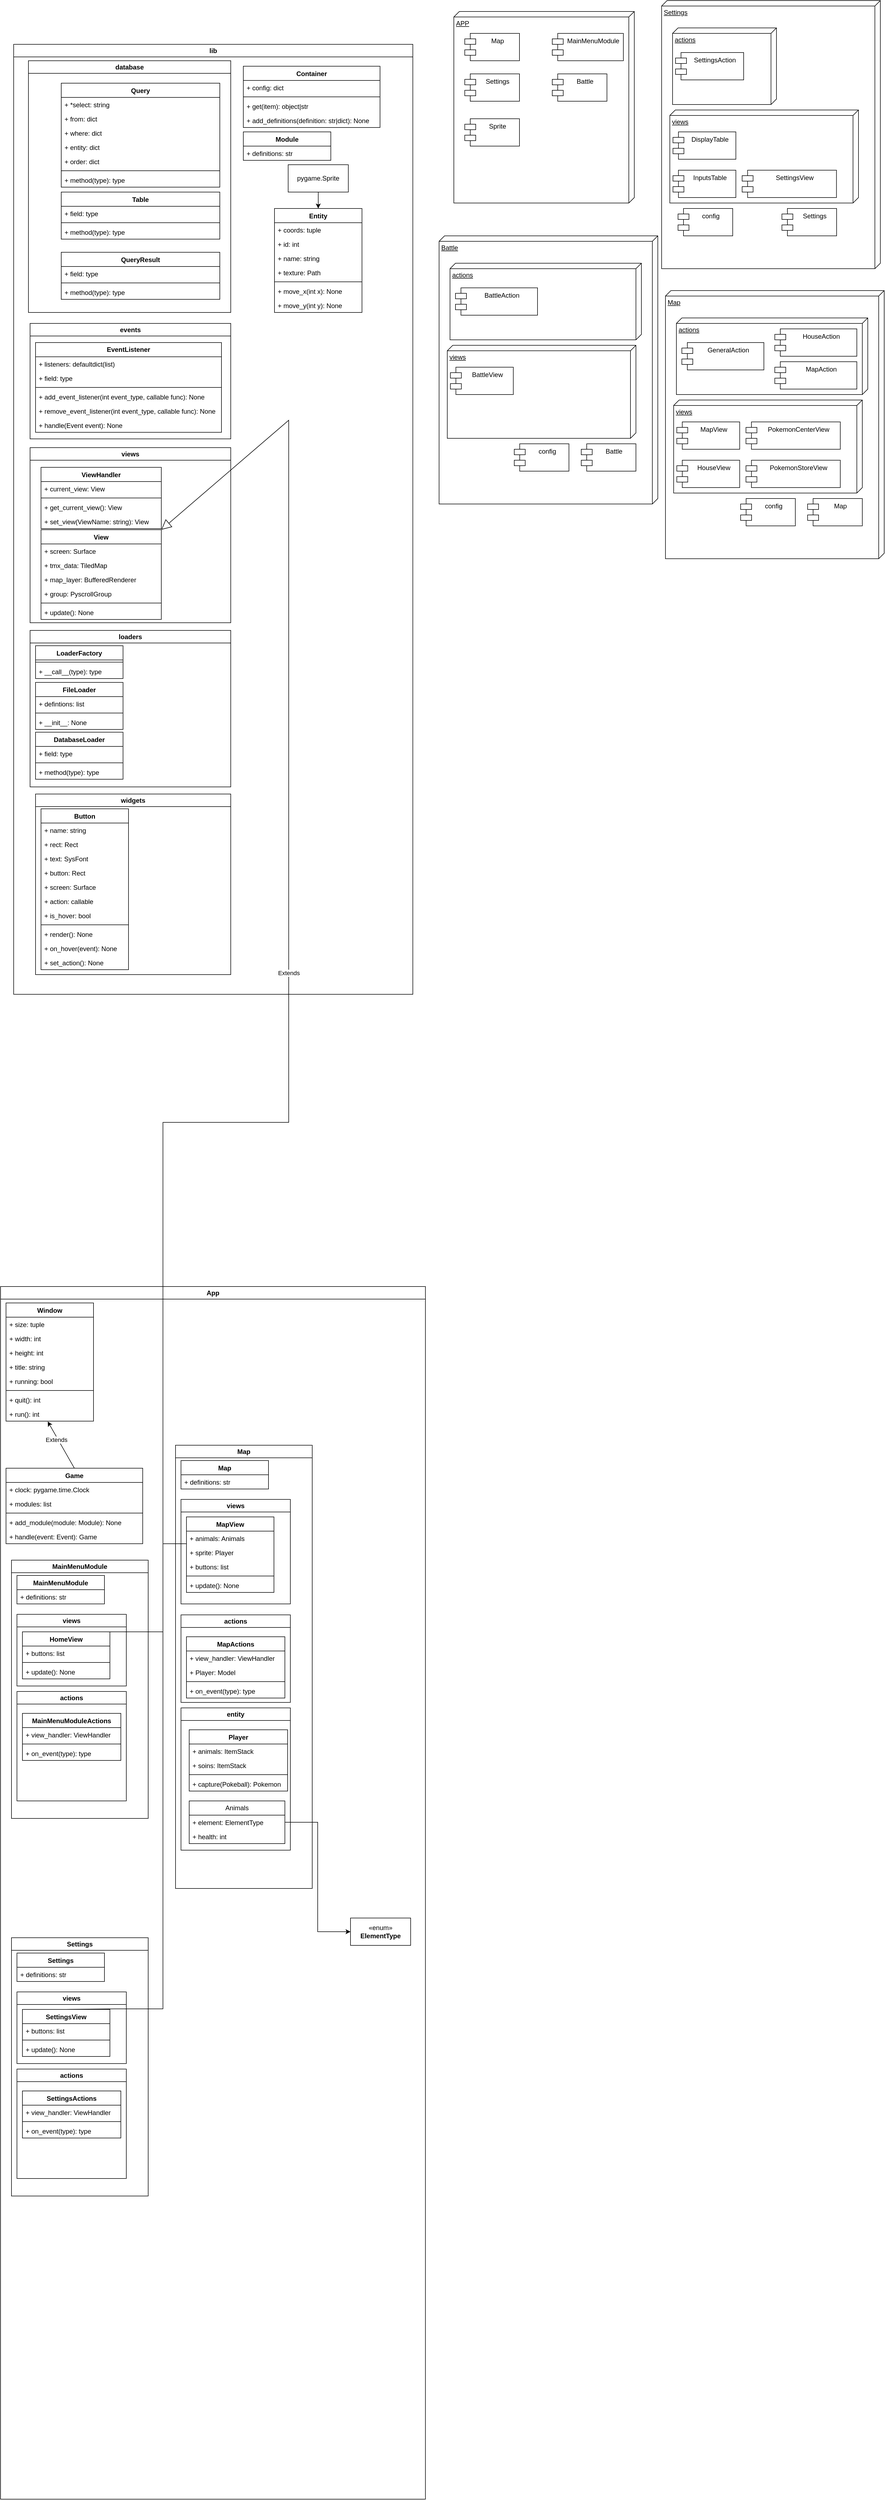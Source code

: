 <mxfile version="24.7.17">
  <diagram id="C5RBs43oDa-KdzZeNtuy" name="Page-1">
    <mxGraphModel dx="5402" dy="1930" grid="1" gridSize="10" guides="1" tooltips="1" connect="1" arrows="1" fold="1" page="1" pageScale="1" pageWidth="827" pageHeight="1169" math="0" shadow="0">
      <root>
        <mxCell id="WIyWlLk6GJQsqaUBKTNV-0" />
        <mxCell id="WIyWlLk6GJQsqaUBKTNV-1" parent="WIyWlLk6GJQsqaUBKTNV-0" />
        <mxCell id="3LQsZWpQikCyrOhWjoOb-4" value="lib" style="swimlane;whiteSpace=wrap;html=1;startSize=23;" parent="WIyWlLk6GJQsqaUBKTNV-1" vertex="1">
          <mxGeometry x="-1605" y="100" width="730" height="1736" as="geometry">
            <mxRectangle x="-970" y="20" width="50" height="30" as="alternateBounds" />
          </mxGeometry>
        </mxCell>
        <mxCell id="3LQsZWpQikCyrOhWjoOb-6" value="events" style="swimlane;whiteSpace=wrap;html=1;" parent="3LQsZWpQikCyrOhWjoOb-4" vertex="1">
          <mxGeometry x="30" y="510" width="367" height="211" as="geometry">
            <mxRectangle x="20" y="410" width="80" height="30" as="alternateBounds" />
          </mxGeometry>
        </mxCell>
        <mxCell id="Wf7hyPrL2apVzVaOcEOz-37" value="&lt;b&gt;EventListener&lt;/b&gt;" style="swimlane;fontStyle=0;childLayout=stackLayout;horizontal=1;startSize=26;fillColor=none;horizontalStack=0;resizeParent=1;resizeParentMax=0;resizeLast=0;collapsible=1;marginBottom=0;whiteSpace=wrap;html=1;" parent="3LQsZWpQikCyrOhWjoOb-6" vertex="1">
          <mxGeometry x="10" y="35" width="340" height="164" as="geometry" />
        </mxCell>
        <mxCell id="Wf7hyPrL2apVzVaOcEOz-38" value="+ listeners: defaultdict(list)" style="text;strokeColor=none;fillColor=none;align=left;verticalAlign=top;spacingLeft=4;spacingRight=4;overflow=hidden;rotatable=0;points=[[0,0.5],[1,0.5]];portConstraint=eastwest;whiteSpace=wrap;html=1;" parent="Wf7hyPrL2apVzVaOcEOz-37" vertex="1">
          <mxGeometry y="26" width="340" height="26" as="geometry" />
        </mxCell>
        <mxCell id="Wf7hyPrL2apVzVaOcEOz-40" value="+ field: type" style="text;strokeColor=none;fillColor=none;align=left;verticalAlign=top;spacingLeft=4;spacingRight=4;overflow=hidden;rotatable=0;points=[[0,0.5],[1,0.5]];portConstraint=eastwest;whiteSpace=wrap;html=1;" parent="Wf7hyPrL2apVzVaOcEOz-37" vertex="1">
          <mxGeometry y="52" width="340" height="26" as="geometry" />
        </mxCell>
        <mxCell id="3LQsZWpQikCyrOhWjoOb-1" value="" style="line;strokeWidth=1;fillColor=none;align=left;verticalAlign=middle;spacingTop=-1;spacingLeft=3;spacingRight=3;rotatable=0;labelPosition=right;points=[];portConstraint=eastwest;strokeColor=inherit;" parent="Wf7hyPrL2apVzVaOcEOz-37" vertex="1">
          <mxGeometry y="78" width="340" height="8" as="geometry" />
        </mxCell>
        <mxCell id="3LQsZWpQikCyrOhWjoOb-0" value="+ add_event_listener(int event_type, callable func): None" style="text;strokeColor=none;fillColor=none;align=left;verticalAlign=top;spacingLeft=4;spacingRight=4;overflow=hidden;rotatable=0;points=[[0,0.5],[1,0.5]];portConstraint=eastwest;whiteSpace=wrap;html=1;" parent="Wf7hyPrL2apVzVaOcEOz-37" vertex="1">
          <mxGeometry y="86" width="340" height="26" as="geometry" />
        </mxCell>
        <mxCell id="3LQsZWpQikCyrOhWjoOb-2" value="+ remove_event_listener(int event_type, callable func): None" style="text;strokeColor=none;fillColor=none;align=left;verticalAlign=top;spacingLeft=4;spacingRight=4;overflow=hidden;rotatable=0;points=[[0,0.5],[1,0.5]];portConstraint=eastwest;whiteSpace=wrap;html=1;" parent="Wf7hyPrL2apVzVaOcEOz-37" vertex="1">
          <mxGeometry y="112" width="340" height="26" as="geometry" />
        </mxCell>
        <mxCell id="3LQsZWpQikCyrOhWjoOb-3" value="+ handle(Event event): None" style="text;strokeColor=none;fillColor=none;align=left;verticalAlign=top;spacingLeft=4;spacingRight=4;overflow=hidden;rotatable=0;points=[[0,0.5],[1,0.5]];portConstraint=eastwest;whiteSpace=wrap;html=1;" parent="Wf7hyPrL2apVzVaOcEOz-37" vertex="1">
          <mxGeometry y="138" width="340" height="26" as="geometry" />
        </mxCell>
        <mxCell id="3LQsZWpQikCyrOhWjoOb-7" value="views" style="swimlane;whiteSpace=wrap;html=1;" parent="3LQsZWpQikCyrOhWjoOb-4" vertex="1">
          <mxGeometry x="30" y="737" width="367" height="320" as="geometry">
            <mxRectangle x="20" y="637" width="70" height="30" as="alternateBounds" />
          </mxGeometry>
        </mxCell>
        <mxCell id="Wf7hyPrL2apVzVaOcEOz-41" value="ViewHandler" style="swimlane;fontStyle=1;align=center;verticalAlign=top;childLayout=stackLayout;horizontal=1;startSize=26;horizontalStack=0;resizeParent=1;resizeParentMax=0;resizeLast=0;collapsible=1;marginBottom=0;whiteSpace=wrap;html=1;" parent="3LQsZWpQikCyrOhWjoOb-7" vertex="1">
          <mxGeometry x="20" y="36" width="220" height="112" as="geometry" />
        </mxCell>
        <mxCell id="Wf7hyPrL2apVzVaOcEOz-42" value="+ current_view: View" style="text;strokeColor=none;fillColor=none;align=left;verticalAlign=top;spacingLeft=4;spacingRight=4;overflow=hidden;rotatable=0;points=[[0,0.5],[1,0.5]];portConstraint=eastwest;whiteSpace=wrap;html=1;" parent="Wf7hyPrL2apVzVaOcEOz-41" vertex="1">
          <mxGeometry y="26" width="220" height="26" as="geometry" />
        </mxCell>
        <mxCell id="Wf7hyPrL2apVzVaOcEOz-43" value="" style="line;strokeWidth=1;fillColor=none;align=left;verticalAlign=middle;spacingTop=-1;spacingLeft=3;spacingRight=3;rotatable=0;labelPosition=right;points=[];portConstraint=eastwest;strokeColor=inherit;" parent="Wf7hyPrL2apVzVaOcEOz-41" vertex="1">
          <mxGeometry y="52" width="220" height="8" as="geometry" />
        </mxCell>
        <mxCell id="Wf7hyPrL2apVzVaOcEOz-44" value="+ get_current_view(): View" style="text;strokeColor=none;fillColor=none;align=left;verticalAlign=top;spacingLeft=4;spacingRight=4;overflow=hidden;rotatable=0;points=[[0,0.5],[1,0.5]];portConstraint=eastwest;whiteSpace=wrap;html=1;" parent="Wf7hyPrL2apVzVaOcEOz-41" vertex="1">
          <mxGeometry y="60" width="220" height="26" as="geometry" />
        </mxCell>
        <mxCell id="Dr3qlY0_7VDkOaDlQDGk-1" value="+ set_view(ViewName: string): View" style="text;strokeColor=none;fillColor=none;align=left;verticalAlign=top;spacingLeft=4;spacingRight=4;overflow=hidden;rotatable=0;points=[[0,0.5],[1,0.5]];portConstraint=eastwest;whiteSpace=wrap;html=1;" parent="Wf7hyPrL2apVzVaOcEOz-41" vertex="1">
          <mxGeometry y="86" width="220" height="26" as="geometry" />
        </mxCell>
        <mxCell id="3LQsZWpQikCyrOhWjoOb-8" value="View" style="swimlane;fontStyle=1;align=center;verticalAlign=top;childLayout=stackLayout;horizontal=1;startSize=26;horizontalStack=0;resizeParent=1;resizeParentMax=0;resizeLast=0;collapsible=1;marginBottom=0;whiteSpace=wrap;html=1;" parent="3LQsZWpQikCyrOhWjoOb-7" vertex="1">
          <mxGeometry x="20" y="150" width="220" height="164" as="geometry" />
        </mxCell>
        <mxCell id="3LQsZWpQikCyrOhWjoOb-9" value="+ screen: Surface" style="text;strokeColor=none;fillColor=none;align=left;verticalAlign=top;spacingLeft=4;spacingRight=4;overflow=hidden;rotatable=0;points=[[0,0.5],[1,0.5]];portConstraint=eastwest;whiteSpace=wrap;html=1;" parent="3LQsZWpQikCyrOhWjoOb-8" vertex="1">
          <mxGeometry y="26" width="220" height="26" as="geometry" />
        </mxCell>
        <mxCell id="3LQsZWpQikCyrOhWjoOb-10" value="+ tmx_data: TiledMap" style="text;strokeColor=none;fillColor=none;align=left;verticalAlign=top;spacingLeft=4;spacingRight=4;overflow=hidden;rotatable=0;points=[[0,0.5],[1,0.5]];portConstraint=eastwest;whiteSpace=wrap;html=1;" parent="3LQsZWpQikCyrOhWjoOb-8" vertex="1">
          <mxGeometry y="52" width="220" height="26" as="geometry" />
        </mxCell>
        <mxCell id="3LQsZWpQikCyrOhWjoOb-13" value="+ map_layer: BufferedRenderer" style="text;strokeColor=none;fillColor=none;align=left;verticalAlign=top;spacingLeft=4;spacingRight=4;overflow=hidden;rotatable=0;points=[[0,0.5],[1,0.5]];portConstraint=eastwest;whiteSpace=wrap;html=1;" parent="3LQsZWpQikCyrOhWjoOb-8" vertex="1">
          <mxGeometry y="78" width="220" height="26" as="geometry" />
        </mxCell>
        <mxCell id="3LQsZWpQikCyrOhWjoOb-14" value="+ group: PyscrollGroup" style="text;strokeColor=none;fillColor=none;align=left;verticalAlign=top;spacingLeft=4;spacingRight=4;overflow=hidden;rotatable=0;points=[[0,0.5],[1,0.5]];portConstraint=eastwest;whiteSpace=wrap;html=1;" parent="3LQsZWpQikCyrOhWjoOb-8" vertex="1">
          <mxGeometry y="104" width="220" height="26" as="geometry" />
        </mxCell>
        <mxCell id="3LQsZWpQikCyrOhWjoOb-11" value="" style="line;strokeWidth=1;fillColor=none;align=left;verticalAlign=middle;spacingTop=-1;spacingLeft=3;spacingRight=3;rotatable=0;labelPosition=right;points=[];portConstraint=eastwest;strokeColor=inherit;" parent="3LQsZWpQikCyrOhWjoOb-8" vertex="1">
          <mxGeometry y="130" width="220" height="8" as="geometry" />
        </mxCell>
        <mxCell id="3LQsZWpQikCyrOhWjoOb-12" value="+ update(): None" style="text;strokeColor=none;fillColor=none;align=left;verticalAlign=top;spacingLeft=4;spacingRight=4;overflow=hidden;rotatable=0;points=[[0,0.5],[1,0.5]];portConstraint=eastwest;whiteSpace=wrap;html=1;" parent="3LQsZWpQikCyrOhWjoOb-8" vertex="1">
          <mxGeometry y="138" width="220" height="26" as="geometry" />
        </mxCell>
        <mxCell id="3LQsZWpQikCyrOhWjoOb-16" value="loaders" style="swimlane;whiteSpace=wrap;html=1;" parent="3LQsZWpQikCyrOhWjoOb-4" vertex="1">
          <mxGeometry x="30" y="1071" width="367" height="286" as="geometry">
            <mxRectangle x="20" y="971" width="80" height="30" as="alternateBounds" />
          </mxGeometry>
        </mxCell>
        <mxCell id="3LQsZWpQikCyrOhWjoOb-25" value="LoaderFactory" style="swimlane;fontStyle=1;align=center;verticalAlign=top;childLayout=stackLayout;horizontal=1;startSize=26;horizontalStack=0;resizeParent=1;resizeParentMax=0;resizeLast=0;collapsible=1;marginBottom=0;whiteSpace=wrap;html=1;" parent="3LQsZWpQikCyrOhWjoOb-16" vertex="1">
          <mxGeometry x="10" y="28" width="160" height="60" as="geometry" />
        </mxCell>
        <mxCell id="3LQsZWpQikCyrOhWjoOb-26" value="" style="line;strokeWidth=1;fillColor=none;align=left;verticalAlign=middle;spacingTop=-1;spacingLeft=3;spacingRight=3;rotatable=0;labelPosition=right;points=[];portConstraint=eastwest;strokeColor=inherit;" parent="3LQsZWpQikCyrOhWjoOb-25" vertex="1">
          <mxGeometry y="26" width="160" height="8" as="geometry" />
        </mxCell>
        <mxCell id="3LQsZWpQikCyrOhWjoOb-27" value="+ __call__(type): type" style="text;strokeColor=none;fillColor=none;align=left;verticalAlign=top;spacingLeft=4;spacingRight=4;overflow=hidden;rotatable=0;points=[[0,0.5],[1,0.5]];portConstraint=eastwest;whiteSpace=wrap;html=1;" parent="3LQsZWpQikCyrOhWjoOb-25" vertex="1">
          <mxGeometry y="34" width="160" height="26" as="geometry" />
        </mxCell>
        <mxCell id="3LQsZWpQikCyrOhWjoOb-21" value="FileLoader" style="swimlane;fontStyle=1;align=center;verticalAlign=top;childLayout=stackLayout;horizontal=1;startSize=26;horizontalStack=0;resizeParent=1;resizeParentMax=0;resizeLast=0;collapsible=1;marginBottom=0;whiteSpace=wrap;html=1;" parent="3LQsZWpQikCyrOhWjoOb-16" vertex="1">
          <mxGeometry x="10" y="95" width="160" height="86" as="geometry" />
        </mxCell>
        <mxCell id="3LQsZWpQikCyrOhWjoOb-22" value="+ defintions: list" style="text;strokeColor=none;fillColor=none;align=left;verticalAlign=top;spacingLeft=4;spacingRight=4;overflow=hidden;rotatable=0;points=[[0,0.5],[1,0.5]];portConstraint=eastwest;whiteSpace=wrap;html=1;" parent="3LQsZWpQikCyrOhWjoOb-21" vertex="1">
          <mxGeometry y="26" width="160" height="26" as="geometry" />
        </mxCell>
        <mxCell id="3LQsZWpQikCyrOhWjoOb-23" value="" style="line;strokeWidth=1;fillColor=none;align=left;verticalAlign=middle;spacingTop=-1;spacingLeft=3;spacingRight=3;rotatable=0;labelPosition=right;points=[];portConstraint=eastwest;strokeColor=inherit;" parent="3LQsZWpQikCyrOhWjoOb-21" vertex="1">
          <mxGeometry y="52" width="160" height="8" as="geometry" />
        </mxCell>
        <mxCell id="3LQsZWpQikCyrOhWjoOb-24" value="+ __init__: None" style="text;strokeColor=none;fillColor=none;align=left;verticalAlign=top;spacingLeft=4;spacingRight=4;overflow=hidden;rotatable=0;points=[[0,0.5],[1,0.5]];portConstraint=eastwest;whiteSpace=wrap;html=1;" parent="3LQsZWpQikCyrOhWjoOb-21" vertex="1">
          <mxGeometry y="60" width="160" height="26" as="geometry" />
        </mxCell>
        <mxCell id="3LQsZWpQikCyrOhWjoOb-17" value="DatabaseLoader" style="swimlane;fontStyle=1;align=center;verticalAlign=top;childLayout=stackLayout;horizontal=1;startSize=26;horizontalStack=0;resizeParent=1;resizeParentMax=0;resizeLast=0;collapsible=1;marginBottom=0;whiteSpace=wrap;html=1;" parent="3LQsZWpQikCyrOhWjoOb-16" vertex="1">
          <mxGeometry x="10" y="186" width="160" height="86" as="geometry" />
        </mxCell>
        <mxCell id="3LQsZWpQikCyrOhWjoOb-18" value="+ field: type" style="text;strokeColor=none;fillColor=none;align=left;verticalAlign=top;spacingLeft=4;spacingRight=4;overflow=hidden;rotatable=0;points=[[0,0.5],[1,0.5]];portConstraint=eastwest;whiteSpace=wrap;html=1;" parent="3LQsZWpQikCyrOhWjoOb-17" vertex="1">
          <mxGeometry y="26" width="160" height="26" as="geometry" />
        </mxCell>
        <mxCell id="3LQsZWpQikCyrOhWjoOb-19" value="" style="line;strokeWidth=1;fillColor=none;align=left;verticalAlign=middle;spacingTop=-1;spacingLeft=3;spacingRight=3;rotatable=0;labelPosition=right;points=[];portConstraint=eastwest;strokeColor=inherit;" parent="3LQsZWpQikCyrOhWjoOb-17" vertex="1">
          <mxGeometry y="52" width="160" height="8" as="geometry" />
        </mxCell>
        <mxCell id="3LQsZWpQikCyrOhWjoOb-20" value="+ method(type): type" style="text;strokeColor=none;fillColor=none;align=left;verticalAlign=top;spacingLeft=4;spacingRight=4;overflow=hidden;rotatable=0;points=[[0,0.5],[1,0.5]];portConstraint=eastwest;whiteSpace=wrap;html=1;" parent="3LQsZWpQikCyrOhWjoOb-17" vertex="1">
          <mxGeometry y="60" width="160" height="26" as="geometry" />
        </mxCell>
        <mxCell id="3LQsZWpQikCyrOhWjoOb-31" value="database" style="swimlane;whiteSpace=wrap;html=1;" parent="3LQsZWpQikCyrOhWjoOb-4" vertex="1">
          <mxGeometry x="27" y="30" width="370" height="460" as="geometry" />
        </mxCell>
        <mxCell id="3LQsZWpQikCyrOhWjoOb-32" value="Query" style="swimlane;fontStyle=1;align=center;verticalAlign=top;childLayout=stackLayout;horizontal=1;startSize=26;horizontalStack=0;resizeParent=1;resizeParentMax=0;resizeLast=0;collapsible=1;marginBottom=0;whiteSpace=wrap;html=1;" parent="3LQsZWpQikCyrOhWjoOb-31" vertex="1">
          <mxGeometry x="60" y="41" width="290" height="190" as="geometry" />
        </mxCell>
        <mxCell id="3LQsZWpQikCyrOhWjoOb-33" value="+ *select: string" style="text;strokeColor=none;fillColor=none;align=left;verticalAlign=top;spacingLeft=4;spacingRight=4;overflow=hidden;rotatable=0;points=[[0,0.5],[1,0.5]];portConstraint=eastwest;whiteSpace=wrap;html=1;" parent="3LQsZWpQikCyrOhWjoOb-32" vertex="1">
          <mxGeometry y="26" width="290" height="26" as="geometry" />
        </mxCell>
        <mxCell id="3LQsZWpQikCyrOhWjoOb-34" value="+ from: dict" style="text;strokeColor=none;fillColor=none;align=left;verticalAlign=top;spacingLeft=4;spacingRight=4;overflow=hidden;rotatable=0;points=[[0,0.5],[1,0.5]];portConstraint=eastwest;whiteSpace=wrap;html=1;" parent="3LQsZWpQikCyrOhWjoOb-32" vertex="1">
          <mxGeometry y="52" width="290" height="26" as="geometry" />
        </mxCell>
        <mxCell id="3LQsZWpQikCyrOhWjoOb-35" value="+ where: dict" style="text;strokeColor=none;fillColor=none;align=left;verticalAlign=top;spacingLeft=4;spacingRight=4;overflow=hidden;rotatable=0;points=[[0,0.5],[1,0.5]];portConstraint=eastwest;whiteSpace=wrap;html=1;" parent="3LQsZWpQikCyrOhWjoOb-32" vertex="1">
          <mxGeometry y="78" width="290" height="26" as="geometry" />
        </mxCell>
        <mxCell id="3LQsZWpQikCyrOhWjoOb-36" value="+ entity: dict" style="text;strokeColor=none;fillColor=none;align=left;verticalAlign=top;spacingLeft=4;spacingRight=4;overflow=hidden;rotatable=0;points=[[0,0.5],[1,0.5]];portConstraint=eastwest;whiteSpace=wrap;html=1;" parent="3LQsZWpQikCyrOhWjoOb-32" vertex="1">
          <mxGeometry y="104" width="290" height="26" as="geometry" />
        </mxCell>
        <mxCell id="3LQsZWpQikCyrOhWjoOb-37" value="+ order: dict" style="text;strokeColor=none;fillColor=none;align=left;verticalAlign=top;spacingLeft=4;spacingRight=4;overflow=hidden;rotatable=0;points=[[0,0.5],[1,0.5]];portConstraint=eastwest;whiteSpace=wrap;html=1;" parent="3LQsZWpQikCyrOhWjoOb-32" vertex="1">
          <mxGeometry y="130" width="290" height="26" as="geometry" />
        </mxCell>
        <mxCell id="3LQsZWpQikCyrOhWjoOb-38" value="" style="line;strokeWidth=1;fillColor=none;align=left;verticalAlign=middle;spacingTop=-1;spacingLeft=3;spacingRight=3;rotatable=0;labelPosition=right;points=[];portConstraint=eastwest;strokeColor=inherit;" parent="3LQsZWpQikCyrOhWjoOb-32" vertex="1">
          <mxGeometry y="156" width="290" height="8" as="geometry" />
        </mxCell>
        <mxCell id="3LQsZWpQikCyrOhWjoOb-39" value="+ method(type): type" style="text;strokeColor=none;fillColor=none;align=left;verticalAlign=top;spacingLeft=4;spacingRight=4;overflow=hidden;rotatable=0;points=[[0,0.5],[1,0.5]];portConstraint=eastwest;whiteSpace=wrap;html=1;" parent="3LQsZWpQikCyrOhWjoOb-32" vertex="1">
          <mxGeometry y="164" width="290" height="26" as="geometry" />
        </mxCell>
        <mxCell id="3LQsZWpQikCyrOhWjoOb-40" value="QueryResult" style="swimlane;fontStyle=1;align=center;verticalAlign=top;childLayout=stackLayout;horizontal=1;startSize=26;horizontalStack=0;resizeParent=1;resizeParentMax=0;resizeLast=0;collapsible=1;marginBottom=0;whiteSpace=wrap;html=1;" parent="3LQsZWpQikCyrOhWjoOb-31" vertex="1">
          <mxGeometry x="60" y="350" width="290" height="86" as="geometry" />
        </mxCell>
        <mxCell id="3LQsZWpQikCyrOhWjoOb-41" value="+ field: type" style="text;strokeColor=none;fillColor=none;align=left;verticalAlign=top;spacingLeft=4;spacingRight=4;overflow=hidden;rotatable=0;points=[[0,0.5],[1,0.5]];portConstraint=eastwest;whiteSpace=wrap;html=1;" parent="3LQsZWpQikCyrOhWjoOb-40" vertex="1">
          <mxGeometry y="26" width="290" height="26" as="geometry" />
        </mxCell>
        <mxCell id="3LQsZWpQikCyrOhWjoOb-42" value="" style="line;strokeWidth=1;fillColor=none;align=left;verticalAlign=middle;spacingTop=-1;spacingLeft=3;spacingRight=3;rotatable=0;labelPosition=right;points=[];portConstraint=eastwest;strokeColor=inherit;" parent="3LQsZWpQikCyrOhWjoOb-40" vertex="1">
          <mxGeometry y="52" width="290" height="8" as="geometry" />
        </mxCell>
        <mxCell id="3LQsZWpQikCyrOhWjoOb-43" value="+ method(type): type" style="text;strokeColor=none;fillColor=none;align=left;verticalAlign=top;spacingLeft=4;spacingRight=4;overflow=hidden;rotatable=0;points=[[0,0.5],[1,0.5]];portConstraint=eastwest;whiteSpace=wrap;html=1;" parent="3LQsZWpQikCyrOhWjoOb-40" vertex="1">
          <mxGeometry y="60" width="290" height="26" as="geometry" />
        </mxCell>
        <mxCell id="3LQsZWpQikCyrOhWjoOb-44" value="Table" style="swimlane;fontStyle=1;align=center;verticalAlign=top;childLayout=stackLayout;horizontal=1;startSize=26;horizontalStack=0;resizeParent=1;resizeParentMax=0;resizeLast=0;collapsible=1;marginBottom=0;whiteSpace=wrap;html=1;" parent="3LQsZWpQikCyrOhWjoOb-31" vertex="1">
          <mxGeometry x="60" y="240" width="290" height="86" as="geometry" />
        </mxCell>
        <mxCell id="3LQsZWpQikCyrOhWjoOb-45" value="+ field: type" style="text;strokeColor=none;fillColor=none;align=left;verticalAlign=top;spacingLeft=4;spacingRight=4;overflow=hidden;rotatable=0;points=[[0,0.5],[1,0.5]];portConstraint=eastwest;whiteSpace=wrap;html=1;" parent="3LQsZWpQikCyrOhWjoOb-44" vertex="1">
          <mxGeometry y="26" width="290" height="26" as="geometry" />
        </mxCell>
        <mxCell id="3LQsZWpQikCyrOhWjoOb-46" value="" style="line;strokeWidth=1;fillColor=none;align=left;verticalAlign=middle;spacingTop=-1;spacingLeft=3;spacingRight=3;rotatable=0;labelPosition=right;points=[];portConstraint=eastwest;strokeColor=inherit;" parent="3LQsZWpQikCyrOhWjoOb-44" vertex="1">
          <mxGeometry y="52" width="290" height="8" as="geometry" />
        </mxCell>
        <mxCell id="3LQsZWpQikCyrOhWjoOb-47" value="+ method(type): type" style="text;strokeColor=none;fillColor=none;align=left;verticalAlign=top;spacingLeft=4;spacingRight=4;overflow=hidden;rotatable=0;points=[[0,0.5],[1,0.5]];portConstraint=eastwest;whiteSpace=wrap;html=1;" parent="3LQsZWpQikCyrOhWjoOb-44" vertex="1">
          <mxGeometry y="60" width="290" height="26" as="geometry" />
        </mxCell>
        <mxCell id="3LQsZWpQikCyrOhWjoOb-48" value="widgets" style="swimlane;whiteSpace=wrap;html=1;" parent="3LQsZWpQikCyrOhWjoOb-4" vertex="1">
          <mxGeometry x="40" y="1370" width="357" height="330" as="geometry" />
        </mxCell>
        <mxCell id="3LQsZWpQikCyrOhWjoOb-49" value="Button" style="swimlane;fontStyle=1;align=center;verticalAlign=top;childLayout=stackLayout;horizontal=1;startSize=26;horizontalStack=0;resizeParent=1;resizeParentMax=0;resizeLast=0;collapsible=1;marginBottom=0;whiteSpace=wrap;html=1;" parent="3LQsZWpQikCyrOhWjoOb-48" vertex="1">
          <mxGeometry x="10" y="27" width="160" height="294" as="geometry" />
        </mxCell>
        <mxCell id="3LQsZWpQikCyrOhWjoOb-50" value="+ name: string" style="text;strokeColor=none;fillColor=none;align=left;verticalAlign=top;spacingLeft=4;spacingRight=4;overflow=hidden;rotatable=0;points=[[0,0.5],[1,0.5]];portConstraint=eastwest;whiteSpace=wrap;html=1;" parent="3LQsZWpQikCyrOhWjoOb-49" vertex="1">
          <mxGeometry y="26" width="160" height="26" as="geometry" />
        </mxCell>
        <mxCell id="3LQsZWpQikCyrOhWjoOb-53" value="+ rect: Re&lt;span style=&quot;color: rgba(0, 0, 0, 0); font-family: monospace; font-size: 0px; text-wrap: nowrap;&quot;&gt;%3CmxGraphModel%3E%3Croot%3E%3CmxCell%20id%3D%220%22%2F%3E%3CmxCell%20id%3D%221%22%20parent%3D%220%22%2F%3E%3CmxCell%20id%3D%222%22%20value%3D%22%2B%20name%3A%20string%22%20style%3D%22text%3BstrokeColor%3Dnone%3BfillColor%3Dnone%3Balign%3Dleft%3BverticalAlign%3Dtop%3BspacingLeft%3D4%3BspacingRight%3D4%3Boverflow%3Dhidden%3Brotatable%3D0%3Bpoints%3D%5B%5B0%2C0.5%5D%2C%5B1%2C0.5%5D%5D%3BportConstraint%3Deastwest%3BwhiteSpace%3Dwrap%3Bhtml%3D1%3B%22%20vertex%3D%221%22%20parent%3D%221%22%3E%3CmxGeometry%20x%3D%22-413%22%20y%3D%22755%22%20width%3D%22160%22%20height%3D%2226%22%20as%3D%22geometry%22%2F%3E%3C%2FmxCell%3E%3C%2Froot%3E%3C%2FmxGraphModel%3E&lt;/span&gt;ct" style="text;strokeColor=none;fillColor=none;align=left;verticalAlign=top;spacingLeft=4;spacingRight=4;overflow=hidden;rotatable=0;points=[[0,0.5],[1,0.5]];portConstraint=eastwest;whiteSpace=wrap;html=1;" parent="3LQsZWpQikCyrOhWjoOb-49" vertex="1">
          <mxGeometry y="52" width="160" height="26" as="geometry" />
        </mxCell>
        <mxCell id="3LQsZWpQikCyrOhWjoOb-54" value="+ text: SysFont" style="text;strokeColor=none;fillColor=none;align=left;verticalAlign=top;spacingLeft=4;spacingRight=4;overflow=hidden;rotatable=0;points=[[0,0.5],[1,0.5]];portConstraint=eastwest;whiteSpace=wrap;html=1;" parent="3LQsZWpQikCyrOhWjoOb-49" vertex="1">
          <mxGeometry y="78" width="160" height="26" as="geometry" />
        </mxCell>
        <mxCell id="3LQsZWpQikCyrOhWjoOb-55" value="+ button: Rect" style="text;strokeColor=none;fillColor=none;align=left;verticalAlign=top;spacingLeft=4;spacingRight=4;overflow=hidden;rotatable=0;points=[[0,0.5],[1,0.5]];portConstraint=eastwest;whiteSpace=wrap;html=1;" parent="3LQsZWpQikCyrOhWjoOb-49" vertex="1">
          <mxGeometry y="104" width="160" height="26" as="geometry" />
        </mxCell>
        <mxCell id="3LQsZWpQikCyrOhWjoOb-56" value="+ screen: Surface" style="text;strokeColor=none;fillColor=none;align=left;verticalAlign=top;spacingLeft=4;spacingRight=4;overflow=hidden;rotatable=0;points=[[0,0.5],[1,0.5]];portConstraint=eastwest;whiteSpace=wrap;html=1;" parent="3LQsZWpQikCyrOhWjoOb-49" vertex="1">
          <mxGeometry y="130" width="160" height="26" as="geometry" />
        </mxCell>
        <mxCell id="ebUYfYKxhtN2X8aJgo9w-1" value="+ action: callable" style="text;strokeColor=none;fillColor=none;align=left;verticalAlign=top;spacingLeft=4;spacingRight=4;overflow=hidden;rotatable=0;points=[[0,0.5],[1,0.5]];portConstraint=eastwest;whiteSpace=wrap;html=1;" parent="3LQsZWpQikCyrOhWjoOb-49" vertex="1">
          <mxGeometry y="156" width="160" height="26" as="geometry" />
        </mxCell>
        <mxCell id="3LQsZWpQikCyrOhWjoOb-57" value="+ is_hover: bool" style="text;strokeColor=none;fillColor=none;align=left;verticalAlign=top;spacingLeft=4;spacingRight=4;overflow=hidden;rotatable=0;points=[[0,0.5],[1,0.5]];portConstraint=eastwest;whiteSpace=wrap;html=1;" parent="3LQsZWpQikCyrOhWjoOb-49" vertex="1">
          <mxGeometry y="182" width="160" height="26" as="geometry" />
        </mxCell>
        <mxCell id="3LQsZWpQikCyrOhWjoOb-51" value="" style="line;strokeWidth=1;fillColor=none;align=left;verticalAlign=middle;spacingTop=-1;spacingLeft=3;spacingRight=3;rotatable=0;labelPosition=right;points=[];portConstraint=eastwest;strokeColor=inherit;" parent="3LQsZWpQikCyrOhWjoOb-49" vertex="1">
          <mxGeometry y="208" width="160" height="8" as="geometry" />
        </mxCell>
        <mxCell id="3LQsZWpQikCyrOhWjoOb-52" value="+ render(): None" style="text;strokeColor=none;fillColor=none;align=left;verticalAlign=top;spacingLeft=4;spacingRight=4;overflow=hidden;rotatable=0;points=[[0,0.5],[1,0.5]];portConstraint=eastwest;whiteSpace=wrap;html=1;" parent="3LQsZWpQikCyrOhWjoOb-49" vertex="1">
          <mxGeometry y="216" width="160" height="26" as="geometry" />
        </mxCell>
        <mxCell id="3LQsZWpQikCyrOhWjoOb-58" value="+ on_hover(event): None" style="text;strokeColor=none;fillColor=none;align=left;verticalAlign=top;spacingLeft=4;spacingRight=4;overflow=hidden;rotatable=0;points=[[0,0.5],[1,0.5]];portConstraint=eastwest;whiteSpace=wrap;html=1;" parent="3LQsZWpQikCyrOhWjoOb-49" vertex="1">
          <mxGeometry y="242" width="160" height="26" as="geometry" />
        </mxCell>
        <mxCell id="ebUYfYKxhtN2X8aJgo9w-2" value="+ set_action(): None" style="text;strokeColor=none;fillColor=none;align=left;verticalAlign=top;spacingLeft=4;spacingRight=4;overflow=hidden;rotatable=0;points=[[0,0.5],[1,0.5]];portConstraint=eastwest;whiteSpace=wrap;html=1;" parent="3LQsZWpQikCyrOhWjoOb-49" vertex="1">
          <mxGeometry y="268" width="160" height="26" as="geometry" />
        </mxCell>
        <mxCell id="3LQsZWpQikCyrOhWjoOb-59" value="Container" style="swimlane;fontStyle=1;align=center;verticalAlign=top;childLayout=stackLayout;horizontal=1;startSize=26;horizontalStack=0;resizeParent=1;resizeParentMax=0;resizeLast=0;collapsible=1;marginBottom=0;whiteSpace=wrap;html=1;" parent="3LQsZWpQikCyrOhWjoOb-4" vertex="1">
          <mxGeometry x="420" y="40" width="250" height="112" as="geometry" />
        </mxCell>
        <mxCell id="3LQsZWpQikCyrOhWjoOb-60" value="+ config: dict" style="text;strokeColor=none;fillColor=none;align=left;verticalAlign=top;spacingLeft=4;spacingRight=4;overflow=hidden;rotatable=0;points=[[0,0.5],[1,0.5]];portConstraint=eastwest;whiteSpace=wrap;html=1;" parent="3LQsZWpQikCyrOhWjoOb-59" vertex="1">
          <mxGeometry y="26" width="250" height="26" as="geometry" />
        </mxCell>
        <mxCell id="3LQsZWpQikCyrOhWjoOb-61" value="" style="line;strokeWidth=1;fillColor=none;align=left;verticalAlign=middle;spacingTop=-1;spacingLeft=3;spacingRight=3;rotatable=0;labelPosition=right;points=[];portConstraint=eastwest;strokeColor=inherit;" parent="3LQsZWpQikCyrOhWjoOb-59" vertex="1">
          <mxGeometry y="52" width="250" height="8" as="geometry" />
        </mxCell>
        <mxCell id="3LQsZWpQikCyrOhWjoOb-62" value="+ get(item): object|str" style="text;strokeColor=none;fillColor=none;align=left;verticalAlign=top;spacingLeft=4;spacingRight=4;overflow=hidden;rotatable=0;points=[[0,0.5],[1,0.5]];portConstraint=eastwest;whiteSpace=wrap;html=1;" parent="3LQsZWpQikCyrOhWjoOb-59" vertex="1">
          <mxGeometry y="60" width="250" height="26" as="geometry" />
        </mxCell>
        <mxCell id="3LQsZWpQikCyrOhWjoOb-63" value="+ add_definitions(definition: str|dict): None" style="text;strokeColor=none;fillColor=none;align=left;verticalAlign=top;spacingLeft=4;spacingRight=4;overflow=hidden;rotatable=0;points=[[0,0.5],[1,0.5]];portConstraint=eastwest;whiteSpace=wrap;html=1;" parent="3LQsZWpQikCyrOhWjoOb-59" vertex="1">
          <mxGeometry y="86" width="250" height="26" as="geometry" />
        </mxCell>
        <mxCell id="3LQsZWpQikCyrOhWjoOb-66" value="Module" style="swimlane;fontStyle=1;align=center;verticalAlign=top;childLayout=stackLayout;horizontal=1;startSize=26;horizontalStack=0;resizeParent=1;resizeParentMax=0;resizeLast=0;collapsible=1;marginBottom=0;whiteSpace=wrap;html=1;" parent="3LQsZWpQikCyrOhWjoOb-4" vertex="1">
          <mxGeometry x="420" y="160" width="160" height="52" as="geometry" />
        </mxCell>
        <mxCell id="3LQsZWpQikCyrOhWjoOb-67" value="+ definitions: str" style="text;strokeColor=none;fillColor=none;align=left;verticalAlign=top;spacingLeft=4;spacingRight=4;overflow=hidden;rotatable=0;points=[[0,0.5],[1,0.5]];portConstraint=eastwest;whiteSpace=wrap;html=1;" parent="3LQsZWpQikCyrOhWjoOb-66" vertex="1">
          <mxGeometry y="26" width="160" height="26" as="geometry" />
        </mxCell>
        <mxCell id="GONBPTO6Ev1psJUMG5_J-38" value="Entity" style="swimlane;fontStyle=1;align=center;verticalAlign=top;childLayout=stackLayout;horizontal=1;startSize=26;horizontalStack=0;resizeParent=1;resizeParentMax=0;resizeLast=0;collapsible=1;marginBottom=0;whiteSpace=wrap;html=1;" parent="3LQsZWpQikCyrOhWjoOb-4" vertex="1">
          <mxGeometry x="477" y="300" width="160" height="190" as="geometry" />
        </mxCell>
        <mxCell id="GONBPTO6Ev1psJUMG5_J-39" value="+ coords: tuple" style="text;strokeColor=none;fillColor=none;align=left;verticalAlign=top;spacingLeft=4;spacingRight=4;overflow=hidden;rotatable=0;points=[[0,0.5],[1,0.5]];portConstraint=eastwest;whiteSpace=wrap;html=1;" parent="GONBPTO6Ev1psJUMG5_J-38" vertex="1">
          <mxGeometry y="26" width="160" height="26" as="geometry" />
        </mxCell>
        <mxCell id="Wf7hyPrL2apVzVaOcEOz-1" value="+ id: int" style="text;strokeColor=none;fillColor=none;align=left;verticalAlign=top;spacingLeft=4;spacingRight=4;overflow=hidden;rotatable=0;points=[[0,0.5],[1,0.5]];portConstraint=eastwest;whiteSpace=wrap;html=1;" parent="GONBPTO6Ev1psJUMG5_J-38" vertex="1">
          <mxGeometry y="52" width="160" height="26" as="geometry" />
        </mxCell>
        <mxCell id="Wf7hyPrL2apVzVaOcEOz-2" value="+ name: string" style="text;strokeColor=none;fillColor=none;align=left;verticalAlign=top;spacingLeft=4;spacingRight=4;overflow=hidden;rotatable=0;points=[[0,0.5],[1,0.5]];portConstraint=eastwest;whiteSpace=wrap;html=1;" parent="GONBPTO6Ev1psJUMG5_J-38" vertex="1">
          <mxGeometry y="78" width="160" height="26" as="geometry" />
        </mxCell>
        <mxCell id="GONBPTO6Ev1psJUMG5_J-43" value="+ texture: Path" style="text;strokeColor=none;fillColor=none;align=left;verticalAlign=top;spacingLeft=4;spacingRight=4;overflow=hidden;rotatable=0;points=[[0,0.5],[1,0.5]];portConstraint=eastwest;whiteSpace=wrap;html=1;" parent="GONBPTO6Ev1psJUMG5_J-38" vertex="1">
          <mxGeometry y="104" width="160" height="26" as="geometry" />
        </mxCell>
        <mxCell id="GONBPTO6Ev1psJUMG5_J-40" value="" style="line;strokeWidth=1;fillColor=none;align=left;verticalAlign=middle;spacingTop=-1;spacingLeft=3;spacingRight=3;rotatable=0;labelPosition=right;points=[];portConstraint=eastwest;strokeColor=inherit;" parent="GONBPTO6Ev1psJUMG5_J-38" vertex="1">
          <mxGeometry y="130" width="160" height="8" as="geometry" />
        </mxCell>
        <mxCell id="GONBPTO6Ev1psJUMG5_J-41" value="+ move_x(int x): None" style="text;strokeColor=none;fillColor=none;align=left;verticalAlign=top;spacingLeft=4;spacingRight=4;overflow=hidden;rotatable=0;points=[[0,0.5],[1,0.5]];portConstraint=eastwest;whiteSpace=wrap;html=1;" parent="GONBPTO6Ev1psJUMG5_J-38" vertex="1">
          <mxGeometry y="138" width="160" height="26" as="geometry" />
        </mxCell>
        <mxCell id="GONBPTO6Ev1psJUMG5_J-42" value="+ move_y(int y): None" style="text;strokeColor=none;fillColor=none;align=left;verticalAlign=top;spacingLeft=4;spacingRight=4;overflow=hidden;rotatable=0;points=[[0,0.5],[1,0.5]];portConstraint=eastwest;whiteSpace=wrap;html=1;" parent="GONBPTO6Ev1psJUMG5_J-38" vertex="1">
          <mxGeometry y="164" width="160" height="26" as="geometry" />
        </mxCell>
        <mxCell id="Wf7hyPrL2apVzVaOcEOz-21" value="pygame.Sprite" style="html=1;whiteSpace=wrap;" parent="3LQsZWpQikCyrOhWjoOb-4" vertex="1">
          <mxGeometry x="502" y="220" width="110" height="50" as="geometry" />
        </mxCell>
        <mxCell id="GONBPTO6Ev1psJUMG5_J-35" style="edgeStyle=orthogonalEdgeStyle;rounded=0;orthogonalLoop=1;jettySize=auto;html=1;exitX=0.5;exitY=1;exitDx=0;exitDy=0;entryX=0.5;entryY=0;entryDx=0;entryDy=0;" parent="3LQsZWpQikCyrOhWjoOb-4" source="Wf7hyPrL2apVzVaOcEOz-21" target="GONBPTO6Ev1psJUMG5_J-38" edge="1">
          <mxGeometry relative="1" as="geometry">
            <mxPoint x="1555" y="232" as="targetPoint" />
          </mxGeometry>
        </mxCell>
        <mxCell id="3LQsZWpQikCyrOhWjoOb-5" value="App" style="swimlane;whiteSpace=wrap;html=1;startSize=23;" parent="WIyWlLk6GJQsqaUBKTNV-1" vertex="1">
          <mxGeometry x="-1629" y="2370" width="777" height="2216" as="geometry" />
        </mxCell>
        <mxCell id="Wf7hyPrL2apVzVaOcEOz-4" value="Window" style="swimlane;fontStyle=1;align=center;verticalAlign=top;childLayout=stackLayout;horizontal=1;startSize=26;horizontalStack=0;resizeParent=1;resizeParentMax=0;resizeLast=0;collapsible=1;marginBottom=0;whiteSpace=wrap;html=1;" parent="3LQsZWpQikCyrOhWjoOb-5" vertex="1">
          <mxGeometry x="10" y="30" width="160" height="216" as="geometry" />
        </mxCell>
        <mxCell id="Wf7hyPrL2apVzVaOcEOz-5" value="+ size: tuple&lt;br&gt;&lt;div&gt;&lt;br&gt;&lt;/div&gt;" style="text;strokeColor=none;fillColor=none;align=left;verticalAlign=top;spacingLeft=4;spacingRight=4;overflow=hidden;rotatable=0;points=[[0,0.5],[1,0.5]];portConstraint=eastwest;whiteSpace=wrap;html=1;" parent="Wf7hyPrL2apVzVaOcEOz-4" vertex="1">
          <mxGeometry y="26" width="160" height="26" as="geometry" />
        </mxCell>
        <mxCell id="Wf7hyPrL2apVzVaOcEOz-34" value="+ width: int&lt;br&gt;&lt;div&gt;&lt;br&gt;&lt;/div&gt;" style="text;strokeColor=none;fillColor=none;align=left;verticalAlign=top;spacingLeft=4;spacingRight=4;overflow=hidden;rotatable=0;points=[[0,0.5],[1,0.5]];portConstraint=eastwest;whiteSpace=wrap;html=1;" parent="Wf7hyPrL2apVzVaOcEOz-4" vertex="1">
          <mxGeometry y="52" width="160" height="26" as="geometry" />
        </mxCell>
        <mxCell id="Wf7hyPrL2apVzVaOcEOz-35" value="+ height: int&lt;br&gt;&lt;div&gt;&lt;br&gt;&lt;/div&gt;" style="text;strokeColor=none;fillColor=none;align=left;verticalAlign=top;spacingLeft=4;spacingRight=4;overflow=hidden;rotatable=0;points=[[0,0.5],[1,0.5]];portConstraint=eastwest;whiteSpace=wrap;html=1;" parent="Wf7hyPrL2apVzVaOcEOz-4" vertex="1">
          <mxGeometry y="78" width="160" height="26" as="geometry" />
        </mxCell>
        <mxCell id="Wf7hyPrL2apVzVaOcEOz-8" value="+ title: string&lt;br&gt;&lt;div&gt;&lt;br&gt;&lt;/div&gt;" style="text;strokeColor=none;fillColor=none;align=left;verticalAlign=top;spacingLeft=4;spacingRight=4;overflow=hidden;rotatable=0;points=[[0,0.5],[1,0.5]];portConstraint=eastwest;whiteSpace=wrap;html=1;" parent="Wf7hyPrL2apVzVaOcEOz-4" vertex="1">
          <mxGeometry y="104" width="160" height="26" as="geometry" />
        </mxCell>
        <mxCell id="Wf7hyPrL2apVzVaOcEOz-36" value="+ running: bool&lt;br&gt;&lt;div&gt;&lt;br&gt;&lt;/div&gt;" style="text;strokeColor=none;fillColor=none;align=left;verticalAlign=top;spacingLeft=4;spacingRight=4;overflow=hidden;rotatable=0;points=[[0,0.5],[1,0.5]];portConstraint=eastwest;whiteSpace=wrap;html=1;" parent="Wf7hyPrL2apVzVaOcEOz-4" vertex="1">
          <mxGeometry y="130" width="160" height="26" as="geometry" />
        </mxCell>
        <mxCell id="Wf7hyPrL2apVzVaOcEOz-6" value="" style="line;strokeWidth=1;fillColor=none;align=left;verticalAlign=middle;spacingTop=-1;spacingLeft=3;spacingRight=3;rotatable=0;labelPosition=right;points=[];portConstraint=eastwest;strokeColor=inherit;" parent="Wf7hyPrL2apVzVaOcEOz-4" vertex="1">
          <mxGeometry y="156" width="160" height="8" as="geometry" />
        </mxCell>
        <mxCell id="Wf7hyPrL2apVzVaOcEOz-7" value="+ quit(): int" style="text;strokeColor=none;fillColor=none;align=left;verticalAlign=top;spacingLeft=4;spacingRight=4;overflow=hidden;rotatable=0;points=[[0,0.5],[1,0.5]];portConstraint=eastwest;whiteSpace=wrap;html=1;" parent="Wf7hyPrL2apVzVaOcEOz-4" vertex="1">
          <mxGeometry y="164" width="160" height="26" as="geometry" />
        </mxCell>
        <mxCell id="Wf7hyPrL2apVzVaOcEOz-9" value="+ run(): int" style="text;strokeColor=none;fillColor=none;align=left;verticalAlign=top;spacingLeft=4;spacingRight=4;overflow=hidden;rotatable=0;points=[[0,0.5],[1,0.5]];portConstraint=eastwest;whiteSpace=wrap;html=1;" parent="Wf7hyPrL2apVzVaOcEOz-4" vertex="1">
          <mxGeometry y="190" width="160" height="26" as="geometry" />
        </mxCell>
        <mxCell id="Wf7hyPrL2apVzVaOcEOz-10" value="Game" style="swimlane;fontStyle=1;align=center;verticalAlign=top;childLayout=stackLayout;horizontal=1;startSize=26;horizontalStack=0;resizeParent=1;resizeParentMax=0;resizeLast=0;collapsible=1;marginBottom=0;whiteSpace=wrap;html=1;" parent="3LQsZWpQikCyrOhWjoOb-5" vertex="1">
          <mxGeometry x="10" y="332" width="250" height="138" as="geometry" />
        </mxCell>
        <mxCell id="Wf7hyPrL2apVzVaOcEOz-11" value="+ clock: pygame.time.Clock" style="text;strokeColor=none;fillColor=none;align=left;verticalAlign=top;spacingLeft=4;spacingRight=4;overflow=hidden;rotatable=0;points=[[0,0.5],[1,0.5]];portConstraint=eastwest;whiteSpace=wrap;html=1;" parent="Wf7hyPrL2apVzVaOcEOz-10" vertex="1">
          <mxGeometry y="26" width="250" height="26" as="geometry" />
        </mxCell>
        <mxCell id="Wf7hyPrL2apVzVaOcEOz-49" value="+ modules: list" style="text;strokeColor=none;fillColor=none;align=left;verticalAlign=top;spacingLeft=4;spacingRight=4;overflow=hidden;rotatable=0;points=[[0,0.5],[1,0.5]];portConstraint=eastwest;whiteSpace=wrap;html=1;" parent="Wf7hyPrL2apVzVaOcEOz-10" vertex="1">
          <mxGeometry y="52" width="250" height="26" as="geometry" />
        </mxCell>
        <mxCell id="Wf7hyPrL2apVzVaOcEOz-12" value="" style="line;strokeWidth=1;fillColor=none;align=left;verticalAlign=middle;spacingTop=-1;spacingLeft=3;spacingRight=3;rotatable=0;labelPosition=right;points=[];portConstraint=eastwest;strokeColor=inherit;" parent="Wf7hyPrL2apVzVaOcEOz-10" vertex="1">
          <mxGeometry y="78" width="250" height="8" as="geometry" />
        </mxCell>
        <mxCell id="Wf7hyPrL2apVzVaOcEOz-13" value="+ add_module(module: Module): None" style="text;strokeColor=none;fillColor=none;align=left;verticalAlign=top;spacingLeft=4;spacingRight=4;overflow=hidden;rotatable=0;points=[[0,0.5],[1,0.5]];portConstraint=eastwest;whiteSpace=wrap;html=1;" parent="Wf7hyPrL2apVzVaOcEOz-10" vertex="1">
          <mxGeometry y="86" width="250" height="26" as="geometry" />
        </mxCell>
        <mxCell id="Wf7hyPrL2apVzVaOcEOz-50" value="+ handle(event: Event): Game" style="text;strokeColor=none;fillColor=none;align=left;verticalAlign=top;spacingLeft=4;spacingRight=4;overflow=hidden;rotatable=0;points=[[0,0.5],[1,0.5]];portConstraint=eastwest;whiteSpace=wrap;html=1;" parent="Wf7hyPrL2apVzVaOcEOz-10" vertex="1">
          <mxGeometry y="112" width="250" height="26" as="geometry" />
        </mxCell>
        <mxCell id="Wf7hyPrL2apVzVaOcEOz-15" value="" style="endArrow=classic;html=1;rounded=0;entryX=0.477;entryY=1.025;entryDx=0;entryDy=0;entryPerimeter=0;exitX=0.5;exitY=0;exitDx=0;exitDy=0;" parent="3LQsZWpQikCyrOhWjoOb-5" source="Wf7hyPrL2apVzVaOcEOz-10" target="Wf7hyPrL2apVzVaOcEOz-9" edge="1">
          <mxGeometry width="50" height="50" relative="1" as="geometry">
            <mxPoint x="570" y="510" as="sourcePoint" />
            <mxPoint x="380" y="410" as="targetPoint" />
          </mxGeometry>
        </mxCell>
        <mxCell id="Wf7hyPrL2apVzVaOcEOz-16" value="Extends" style="edgeLabel;html=1;align=center;verticalAlign=middle;resizable=0;points=[];" parent="Wf7hyPrL2apVzVaOcEOz-15" vertex="1" connectable="0">
          <mxGeometry x="0.249" y="3" relative="1" as="geometry">
            <mxPoint as="offset" />
          </mxGeometry>
        </mxCell>
        <mxCell id="3LQsZWpQikCyrOhWjoOb-70" value="MainMenuModule" style="swimlane;whiteSpace=wrap;html=1;" parent="3LQsZWpQikCyrOhWjoOb-5" vertex="1">
          <mxGeometry x="20" y="500" width="250" height="472" as="geometry" />
        </mxCell>
        <mxCell id="3LQsZWpQikCyrOhWjoOb-71" value="MainMenuModule" style="swimlane;fontStyle=1;align=center;verticalAlign=top;childLayout=stackLayout;horizontal=1;startSize=26;horizontalStack=0;resizeParent=1;resizeParentMax=0;resizeLast=0;collapsible=1;marginBottom=0;whiteSpace=wrap;html=1;" parent="3LQsZWpQikCyrOhWjoOb-70" vertex="1">
          <mxGeometry x="10" y="28" width="160" height="52" as="geometry" />
        </mxCell>
        <mxCell id="3LQsZWpQikCyrOhWjoOb-72" value="+ definitions: str" style="text;strokeColor=none;fillColor=none;align=left;verticalAlign=top;spacingLeft=4;spacingRight=4;overflow=hidden;rotatable=0;points=[[0,0.5],[1,0.5]];portConstraint=eastwest;whiteSpace=wrap;html=1;" parent="3LQsZWpQikCyrOhWjoOb-71" vertex="1">
          <mxGeometry y="26" width="160" height="26" as="geometry" />
        </mxCell>
        <mxCell id="3LQsZWpQikCyrOhWjoOb-79" value="views" style="swimlane;whiteSpace=wrap;html=1;" parent="3LQsZWpQikCyrOhWjoOb-70" vertex="1">
          <mxGeometry x="10" y="99" width="200" height="131" as="geometry" />
        </mxCell>
        <mxCell id="3LQsZWpQikCyrOhWjoOb-80" value="HomeView" style="swimlane;fontStyle=1;align=center;verticalAlign=top;childLayout=stackLayout;horizontal=1;startSize=26;horizontalStack=0;resizeParent=1;resizeParentMax=0;resizeLast=0;collapsible=1;marginBottom=0;whiteSpace=wrap;html=1;" parent="3LQsZWpQikCyrOhWjoOb-79" vertex="1">
          <mxGeometry x="10" y="32" width="160" height="86" as="geometry" />
        </mxCell>
        <mxCell id="3LQsZWpQikCyrOhWjoOb-81" value="+ buttons: list" style="text;strokeColor=none;fillColor=none;align=left;verticalAlign=top;spacingLeft=4;spacingRight=4;overflow=hidden;rotatable=0;points=[[0,0.5],[1,0.5]];portConstraint=eastwest;whiteSpace=wrap;html=1;" parent="3LQsZWpQikCyrOhWjoOb-80" vertex="1">
          <mxGeometry y="26" width="160" height="26" as="geometry" />
        </mxCell>
        <mxCell id="3LQsZWpQikCyrOhWjoOb-82" value="" style="line;strokeWidth=1;fillColor=none;align=left;verticalAlign=middle;spacingTop=-1;spacingLeft=3;spacingRight=3;rotatable=0;labelPosition=right;points=[];portConstraint=eastwest;strokeColor=inherit;" parent="3LQsZWpQikCyrOhWjoOb-80" vertex="1">
          <mxGeometry y="52" width="160" height="8" as="geometry" />
        </mxCell>
        <mxCell id="3LQsZWpQikCyrOhWjoOb-83" value="+ update(): None" style="text;strokeColor=none;fillColor=none;align=left;verticalAlign=top;spacingLeft=4;spacingRight=4;overflow=hidden;rotatable=0;points=[[0,0.5],[1,0.5]];portConstraint=eastwest;whiteSpace=wrap;html=1;" parent="3LQsZWpQikCyrOhWjoOb-80" vertex="1">
          <mxGeometry y="60" width="160" height="26" as="geometry" />
        </mxCell>
        <mxCell id="3LQsZWpQikCyrOhWjoOb-85" value="actions" style="swimlane;whiteSpace=wrap;html=1;startSize=23;" parent="3LQsZWpQikCyrOhWjoOb-70" vertex="1">
          <mxGeometry x="10" y="240" width="200" height="200" as="geometry" />
        </mxCell>
        <mxCell id="3LQsZWpQikCyrOhWjoOb-86" value="MainMenuModuleActions" style="swimlane;fontStyle=1;align=center;verticalAlign=top;childLayout=stackLayout;horizontal=1;startSize=26;horizontalStack=0;resizeParent=1;resizeParentMax=0;resizeLast=0;collapsible=1;marginBottom=0;whiteSpace=wrap;html=1;" parent="3LQsZWpQikCyrOhWjoOb-85" vertex="1">
          <mxGeometry x="10" y="40" width="180" height="86" as="geometry" />
        </mxCell>
        <mxCell id="3LQsZWpQikCyrOhWjoOb-87" value="+ view_handler: ViewHandler" style="text;strokeColor=none;fillColor=none;align=left;verticalAlign=top;spacingLeft=4;spacingRight=4;overflow=hidden;rotatable=0;points=[[0,0.5],[1,0.5]];portConstraint=eastwest;whiteSpace=wrap;html=1;" parent="3LQsZWpQikCyrOhWjoOb-86" vertex="1">
          <mxGeometry y="26" width="180" height="26" as="geometry" />
        </mxCell>
        <mxCell id="3LQsZWpQikCyrOhWjoOb-88" value="" style="line;strokeWidth=1;fillColor=none;align=left;verticalAlign=middle;spacingTop=-1;spacingLeft=3;spacingRight=3;rotatable=0;labelPosition=right;points=[];portConstraint=eastwest;strokeColor=inherit;" parent="3LQsZWpQikCyrOhWjoOb-86" vertex="1">
          <mxGeometry y="52" width="180" height="8" as="geometry" />
        </mxCell>
        <mxCell id="3LQsZWpQikCyrOhWjoOb-89" value="+ on_event(type): type" style="text;strokeColor=none;fillColor=none;align=left;verticalAlign=top;spacingLeft=4;spacingRight=4;overflow=hidden;rotatable=0;points=[[0,0.5],[1,0.5]];portConstraint=eastwest;whiteSpace=wrap;html=1;" parent="3LQsZWpQikCyrOhWjoOb-86" vertex="1">
          <mxGeometry y="60" width="180" height="26" as="geometry" />
        </mxCell>
        <mxCell id="ebUYfYKxhtN2X8aJgo9w-4" value="" style="endArrow=none;html=1;rounded=0;exitX=0.5;exitY=0;exitDx=0;exitDy=0;" parent="3LQsZWpQikCyrOhWjoOb-70" source="3LQsZWpQikCyrOhWjoOb-80" edge="1">
          <mxGeometry width="50" height="50" relative="1" as="geometry">
            <mxPoint x="210" y="149" as="sourcePoint" />
            <mxPoint x="277" y="-30" as="targetPoint" />
            <Array as="points">
              <mxPoint x="277" y="131" />
            </Array>
          </mxGeometry>
        </mxCell>
        <mxCell id="8v1-UXF3LwOewthIQo_B-0" value="Settings" style="swimlane;whiteSpace=wrap;html=1;startSize=23;" parent="3LQsZWpQikCyrOhWjoOb-5" vertex="1">
          <mxGeometry x="20" y="1190" width="250" height="472" as="geometry" />
        </mxCell>
        <mxCell id="8v1-UXF3LwOewthIQo_B-1" value="Settings" style="swimlane;fontStyle=1;align=center;verticalAlign=top;childLayout=stackLayout;horizontal=1;startSize=26;horizontalStack=0;resizeParent=1;resizeParentMax=0;resizeLast=0;collapsible=1;marginBottom=0;whiteSpace=wrap;html=1;" parent="8v1-UXF3LwOewthIQo_B-0" vertex="1">
          <mxGeometry x="10" y="28" width="160" height="52" as="geometry" />
        </mxCell>
        <mxCell id="8v1-UXF3LwOewthIQo_B-2" value="+ definitions: str" style="text;strokeColor=none;fillColor=none;align=left;verticalAlign=top;spacingLeft=4;spacingRight=4;overflow=hidden;rotatable=0;points=[[0,0.5],[1,0.5]];portConstraint=eastwest;whiteSpace=wrap;html=1;" parent="8v1-UXF3LwOewthIQo_B-1" vertex="1">
          <mxGeometry y="26" width="160" height="26" as="geometry" />
        </mxCell>
        <mxCell id="8v1-UXF3LwOewthIQo_B-3" value="views" style="swimlane;whiteSpace=wrap;html=1;" parent="8v1-UXF3LwOewthIQo_B-0" vertex="1">
          <mxGeometry x="10" y="99" width="200" height="131" as="geometry" />
        </mxCell>
        <mxCell id="8v1-UXF3LwOewthIQo_B-4" value="SettingsView" style="swimlane;fontStyle=1;align=center;verticalAlign=top;childLayout=stackLayout;horizontal=1;startSize=26;horizontalStack=0;resizeParent=1;resizeParentMax=0;resizeLast=0;collapsible=1;marginBottom=0;whiteSpace=wrap;html=1;" parent="8v1-UXF3LwOewthIQo_B-3" vertex="1">
          <mxGeometry x="10" y="32" width="160" height="86" as="geometry" />
        </mxCell>
        <mxCell id="8v1-UXF3LwOewthIQo_B-5" value="+ buttons: list" style="text;strokeColor=none;fillColor=none;align=left;verticalAlign=top;spacingLeft=4;spacingRight=4;overflow=hidden;rotatable=0;points=[[0,0.5],[1,0.5]];portConstraint=eastwest;whiteSpace=wrap;html=1;" parent="8v1-UXF3LwOewthIQo_B-4" vertex="1">
          <mxGeometry y="26" width="160" height="26" as="geometry" />
        </mxCell>
        <mxCell id="8v1-UXF3LwOewthIQo_B-7" value="" style="line;strokeWidth=1;fillColor=none;align=left;verticalAlign=middle;spacingTop=-1;spacingLeft=3;spacingRight=3;rotatable=0;labelPosition=right;points=[];portConstraint=eastwest;strokeColor=inherit;" parent="8v1-UXF3LwOewthIQo_B-4" vertex="1">
          <mxGeometry y="52" width="160" height="8" as="geometry" />
        </mxCell>
        <mxCell id="8v1-UXF3LwOewthIQo_B-8" value="+ update(): None" style="text;strokeColor=none;fillColor=none;align=left;verticalAlign=top;spacingLeft=4;spacingRight=4;overflow=hidden;rotatable=0;points=[[0,0.5],[1,0.5]];portConstraint=eastwest;whiteSpace=wrap;html=1;" parent="8v1-UXF3LwOewthIQo_B-4" vertex="1">
          <mxGeometry y="60" width="160" height="26" as="geometry" />
        </mxCell>
        <mxCell id="8v1-UXF3LwOewthIQo_B-9" value="actions" style="swimlane;whiteSpace=wrap;html=1;startSize=23;" parent="8v1-UXF3LwOewthIQo_B-0" vertex="1">
          <mxGeometry x="10" y="240" width="200" height="200" as="geometry" />
        </mxCell>
        <mxCell id="8v1-UXF3LwOewthIQo_B-10" value="SettingsActions" style="swimlane;fontStyle=1;align=center;verticalAlign=top;childLayout=stackLayout;horizontal=1;startSize=26;horizontalStack=0;resizeParent=1;resizeParentMax=0;resizeLast=0;collapsible=1;marginBottom=0;whiteSpace=wrap;html=1;" parent="8v1-UXF3LwOewthIQo_B-9" vertex="1">
          <mxGeometry x="10" y="40" width="180" height="86" as="geometry" />
        </mxCell>
        <mxCell id="8v1-UXF3LwOewthIQo_B-11" value="+ view_handler: ViewHandler" style="text;strokeColor=none;fillColor=none;align=left;verticalAlign=top;spacingLeft=4;spacingRight=4;overflow=hidden;rotatable=0;points=[[0,0.5],[1,0.5]];portConstraint=eastwest;whiteSpace=wrap;html=1;" parent="8v1-UXF3LwOewthIQo_B-10" vertex="1">
          <mxGeometry y="26" width="180" height="26" as="geometry" />
        </mxCell>
        <mxCell id="8v1-UXF3LwOewthIQo_B-12" value="" style="line;strokeWidth=1;fillColor=none;align=left;verticalAlign=middle;spacingTop=-1;spacingLeft=3;spacingRight=3;rotatable=0;labelPosition=right;points=[];portConstraint=eastwest;strokeColor=inherit;" parent="8v1-UXF3LwOewthIQo_B-10" vertex="1">
          <mxGeometry y="52" width="180" height="8" as="geometry" />
        </mxCell>
        <mxCell id="8v1-UXF3LwOewthIQo_B-13" value="+ on_event(type): type" style="text;strokeColor=none;fillColor=none;align=left;verticalAlign=top;spacingLeft=4;spacingRight=4;overflow=hidden;rotatable=0;points=[[0,0.5],[1,0.5]];portConstraint=eastwest;whiteSpace=wrap;html=1;" parent="8v1-UXF3LwOewthIQo_B-10" vertex="1">
          <mxGeometry y="60" width="180" height="26" as="geometry" />
        </mxCell>
        <mxCell id="Wf7hyPrL2apVzVaOcEOz-28" value="«enum»&lt;br&gt;&lt;b&gt;ElementType&lt;/b&gt;" style="html=1;whiteSpace=wrap;" parent="3LQsZWpQikCyrOhWjoOb-5" vertex="1">
          <mxGeometry x="640" y="1154" width="110" height="50" as="geometry" />
        </mxCell>
        <mxCell id="8v1-UXF3LwOewthIQo_B-17" value="Map" style="swimlane;whiteSpace=wrap;html=1;startSize=23;" parent="3LQsZWpQikCyrOhWjoOb-5" vertex="1">
          <mxGeometry x="320" y="290" width="250" height="810" as="geometry" />
        </mxCell>
        <mxCell id="8v1-UXF3LwOewthIQo_B-18" value="Map" style="swimlane;fontStyle=1;align=center;verticalAlign=top;childLayout=stackLayout;horizontal=1;startSize=26;horizontalStack=0;resizeParent=1;resizeParentMax=0;resizeLast=0;collapsible=1;marginBottom=0;whiteSpace=wrap;html=1;" parent="8v1-UXF3LwOewthIQo_B-17" vertex="1">
          <mxGeometry x="10" y="28" width="160" height="52" as="geometry" />
        </mxCell>
        <mxCell id="8v1-UXF3LwOewthIQo_B-19" value="+ definitions: str" style="text;strokeColor=none;fillColor=none;align=left;verticalAlign=top;spacingLeft=4;spacingRight=4;overflow=hidden;rotatable=0;points=[[0,0.5],[1,0.5]];portConstraint=eastwest;whiteSpace=wrap;html=1;" parent="8v1-UXF3LwOewthIQo_B-18" vertex="1">
          <mxGeometry y="26" width="160" height="26" as="geometry" />
        </mxCell>
        <mxCell id="8v1-UXF3LwOewthIQo_B-20" value="views" style="swimlane;whiteSpace=wrap;html=1;" parent="8v1-UXF3LwOewthIQo_B-17" vertex="1">
          <mxGeometry x="10" y="99" width="200" height="191" as="geometry" />
        </mxCell>
        <mxCell id="8v1-UXF3LwOewthIQo_B-21" value="MapView" style="swimlane;fontStyle=1;align=center;verticalAlign=top;childLayout=stackLayout;horizontal=1;startSize=26;horizontalStack=0;resizeParent=1;resizeParentMax=0;resizeLast=0;collapsible=1;marginBottom=0;whiteSpace=wrap;html=1;" parent="8v1-UXF3LwOewthIQo_B-20" vertex="1">
          <mxGeometry x="10" y="32" width="160" height="138" as="geometry" />
        </mxCell>
        <mxCell id="8v1-UXF3LwOewthIQo_B-32" value="+ animals: Animals" style="text;strokeColor=none;fillColor=none;align=left;verticalAlign=top;spacingLeft=4;spacingRight=4;overflow=hidden;rotatable=0;points=[[0,0.5],[1,0.5]];portConstraint=eastwest;whiteSpace=wrap;html=1;" parent="8v1-UXF3LwOewthIQo_B-21" vertex="1">
          <mxGeometry y="26" width="160" height="26" as="geometry" />
        </mxCell>
        <mxCell id="8v1-UXF3LwOewthIQo_B-31" value="+ sprite: Player" style="text;strokeColor=none;fillColor=none;align=left;verticalAlign=top;spacingLeft=4;spacingRight=4;overflow=hidden;rotatable=0;points=[[0,0.5],[1,0.5]];portConstraint=eastwest;whiteSpace=wrap;html=1;" parent="8v1-UXF3LwOewthIQo_B-21" vertex="1">
          <mxGeometry y="52" width="160" height="26" as="geometry" />
        </mxCell>
        <mxCell id="8v1-UXF3LwOewthIQo_B-22" value="+ buttons: list" style="text;strokeColor=none;fillColor=none;align=left;verticalAlign=top;spacingLeft=4;spacingRight=4;overflow=hidden;rotatable=0;points=[[0,0.5],[1,0.5]];portConstraint=eastwest;whiteSpace=wrap;html=1;" parent="8v1-UXF3LwOewthIQo_B-21" vertex="1">
          <mxGeometry y="78" width="160" height="26" as="geometry" />
        </mxCell>
        <mxCell id="8v1-UXF3LwOewthIQo_B-23" value="Extends" style="endArrow=block;endSize=16;endFill=0;html=1;rounded=0;entryX=1;entryY=0;entryDx=0;entryDy=0;" parent="8v1-UXF3LwOewthIQo_B-21" target="3LQsZWpQikCyrOhWjoOb-8" edge="1">
          <mxGeometry width="160" relative="1" as="geometry">
            <mxPoint y="49" as="sourcePoint" />
            <mxPoint x="-520" y="-711" as="targetPoint" />
            <Array as="points">
              <mxPoint x="-43" y="49" />
              <mxPoint x="-43" y="-121" />
              <mxPoint x="-43" y="-361" />
              <mxPoint x="-43" y="-721" />
              <mxPoint x="187" y="-721" />
              <mxPoint x="187" y="-1221" />
              <mxPoint x="187" y="-1551" />
              <mxPoint x="187" y="-2004" />
            </Array>
          </mxGeometry>
        </mxCell>
        <mxCell id="8v1-UXF3LwOewthIQo_B-24" value="" style="line;strokeWidth=1;fillColor=none;align=left;verticalAlign=middle;spacingTop=-1;spacingLeft=3;spacingRight=3;rotatable=0;labelPosition=right;points=[];portConstraint=eastwest;strokeColor=inherit;" parent="8v1-UXF3LwOewthIQo_B-21" vertex="1">
          <mxGeometry y="104" width="160" height="8" as="geometry" />
        </mxCell>
        <mxCell id="8v1-UXF3LwOewthIQo_B-25" value="+ update(): None" style="text;strokeColor=none;fillColor=none;align=left;verticalAlign=top;spacingLeft=4;spacingRight=4;overflow=hidden;rotatable=0;points=[[0,0.5],[1,0.5]];portConstraint=eastwest;whiteSpace=wrap;html=1;" parent="8v1-UXF3LwOewthIQo_B-21" vertex="1">
          <mxGeometry y="112" width="160" height="26" as="geometry" />
        </mxCell>
        <mxCell id="8v1-UXF3LwOewthIQo_B-26" value="actions" style="swimlane;whiteSpace=wrap;html=1;startSize=23;" parent="8v1-UXF3LwOewthIQo_B-17" vertex="1">
          <mxGeometry x="10" y="310" width="200" height="160" as="geometry" />
        </mxCell>
        <mxCell id="8v1-UXF3LwOewthIQo_B-27" value="MapActions" style="swimlane;fontStyle=1;align=center;verticalAlign=top;childLayout=stackLayout;horizontal=1;startSize=26;horizontalStack=0;resizeParent=1;resizeParentMax=0;resizeLast=0;collapsible=1;marginBottom=0;whiteSpace=wrap;html=1;" parent="8v1-UXF3LwOewthIQo_B-26" vertex="1">
          <mxGeometry x="10" y="40" width="180" height="112" as="geometry" />
        </mxCell>
        <mxCell id="8v1-UXF3LwOewthIQo_B-28" value="+ view_handler: ViewHandler" style="text;strokeColor=none;fillColor=none;align=left;verticalAlign=top;spacingLeft=4;spacingRight=4;overflow=hidden;rotatable=0;points=[[0,0.5],[1,0.5]];portConstraint=eastwest;whiteSpace=wrap;html=1;" parent="8v1-UXF3LwOewthIQo_B-27" vertex="1">
          <mxGeometry y="26" width="180" height="26" as="geometry" />
        </mxCell>
        <mxCell id="8v1-UXF3LwOewthIQo_B-33" value="+ Player: Model" style="text;strokeColor=none;fillColor=none;align=left;verticalAlign=top;spacingLeft=4;spacingRight=4;overflow=hidden;rotatable=0;points=[[0,0.5],[1,0.5]];portConstraint=eastwest;whiteSpace=wrap;html=1;" parent="8v1-UXF3LwOewthIQo_B-27" vertex="1">
          <mxGeometry y="52" width="180" height="26" as="geometry" />
        </mxCell>
        <mxCell id="8v1-UXF3LwOewthIQo_B-29" value="" style="line;strokeWidth=1;fillColor=none;align=left;verticalAlign=middle;spacingTop=-1;spacingLeft=3;spacingRight=3;rotatable=0;labelPosition=right;points=[];portConstraint=eastwest;strokeColor=inherit;" parent="8v1-UXF3LwOewthIQo_B-27" vertex="1">
          <mxGeometry y="78" width="180" height="8" as="geometry" />
        </mxCell>
        <mxCell id="8v1-UXF3LwOewthIQo_B-30" value="+ on_event(type): type" style="text;strokeColor=none;fillColor=none;align=left;verticalAlign=top;spacingLeft=4;spacingRight=4;overflow=hidden;rotatable=0;points=[[0,0.5],[1,0.5]];portConstraint=eastwest;whiteSpace=wrap;html=1;" parent="8v1-UXF3LwOewthIQo_B-27" vertex="1">
          <mxGeometry y="86" width="180" height="26" as="geometry" />
        </mxCell>
        <mxCell id="8v1-UXF3LwOewthIQo_B-56" value="entity" style="swimlane;whiteSpace=wrap;html=1;" parent="8v1-UXF3LwOewthIQo_B-17" vertex="1">
          <mxGeometry x="10" y="480" width="200" height="260" as="geometry" />
        </mxCell>
        <mxCell id="RWtT4axtiHyK8IpYMIvo-4" value="Player" style="swimlane;fontStyle=1;align=center;verticalAlign=top;childLayout=stackLayout;horizontal=1;startSize=26;horizontalStack=0;resizeParent=1;resizeParentMax=0;resizeLast=0;collapsible=1;marginBottom=0;whiteSpace=wrap;html=1;" parent="8v1-UXF3LwOewthIQo_B-56" vertex="1">
          <mxGeometry x="15" y="40" width="180" height="112" as="geometry" />
        </mxCell>
        <mxCell id="7EX6cLu7hv6aV3BIEcD_-2" value="+ animals: ItemStack" style="text;strokeColor=none;fillColor=none;align=left;verticalAlign=top;spacingLeft=4;spacingRight=4;overflow=hidden;rotatable=0;points=[[0,0.5],[1,0.5]];portConstraint=eastwest;whiteSpace=wrap;html=1;" parent="RWtT4axtiHyK8IpYMIvo-4" vertex="1">
          <mxGeometry y="26" width="180" height="26" as="geometry" />
        </mxCell>
        <mxCell id="7EX6cLu7hv6aV3BIEcD_-3" value="+ soins: ItemStack" style="text;strokeColor=none;fillColor=none;align=left;verticalAlign=top;spacingLeft=4;spacingRight=4;overflow=hidden;rotatable=0;points=[[0,0.5],[1,0.5]];portConstraint=eastwest;whiteSpace=wrap;html=1;" parent="RWtT4axtiHyK8IpYMIvo-4" vertex="1">
          <mxGeometry y="52" width="180" height="26" as="geometry" />
        </mxCell>
        <mxCell id="RWtT4axtiHyK8IpYMIvo-6" value="" style="line;strokeWidth=1;fillColor=none;align=left;verticalAlign=middle;spacingTop=-1;spacingLeft=3;spacingRight=3;rotatable=0;labelPosition=right;points=[];portConstraint=eastwest;strokeColor=inherit;" parent="RWtT4axtiHyK8IpYMIvo-4" vertex="1">
          <mxGeometry y="78" width="180" height="8" as="geometry" />
        </mxCell>
        <mxCell id="RWtT4axtiHyK8IpYMIvo-7" value="+ capture(Pokeball): Pokemon" style="text;strokeColor=none;fillColor=none;align=left;verticalAlign=top;spacingLeft=4;spacingRight=4;overflow=hidden;rotatable=0;points=[[0,0.5],[1,0.5]];portConstraint=eastwest;whiteSpace=wrap;html=1;" parent="RWtT4axtiHyK8IpYMIvo-4" vertex="1">
          <mxGeometry y="86" width="180" height="26" as="geometry" />
        </mxCell>
        <mxCell id="Wf7hyPrL2apVzVaOcEOz-24" value="Animals" style="swimlane;fontStyle=0;childLayout=stackLayout;horizontal=1;startSize=26;fillColor=none;horizontalStack=0;resizeParent=1;resizeParentMax=0;resizeLast=0;collapsible=1;marginBottom=0;whiteSpace=wrap;html=1;" parent="8v1-UXF3LwOewthIQo_B-56" vertex="1">
          <mxGeometry x="15" y="170" width="175" height="78" as="geometry" />
        </mxCell>
        <mxCell id="Wf7hyPrL2apVzVaOcEOz-27" value="+ element: ElementType" style="text;strokeColor=none;fillColor=none;align=left;verticalAlign=top;spacingLeft=4;spacingRight=4;overflow=hidden;rotatable=0;points=[[0,0.5],[1,0.5]];portConstraint=eastwest;whiteSpace=wrap;html=1;" parent="Wf7hyPrL2apVzVaOcEOz-24" vertex="1">
          <mxGeometry y="26" width="175" height="26" as="geometry" />
        </mxCell>
        <mxCell id="Wf7hyPrL2apVzVaOcEOz-31" value="+ health: int" style="text;strokeColor=none;fillColor=none;align=left;verticalAlign=top;spacingLeft=4;spacingRight=4;overflow=hidden;rotatable=0;points=[[0,0.5],[1,0.5]];portConstraint=eastwest;whiteSpace=wrap;html=1;" parent="Wf7hyPrL2apVzVaOcEOz-24" vertex="1">
          <mxGeometry y="52" width="175" height="26" as="geometry" />
        </mxCell>
        <mxCell id="8v1-UXF3LwOewthIQo_B-57" style="edgeStyle=orthogonalEdgeStyle;rounded=0;orthogonalLoop=1;jettySize=auto;html=1;exitX=1;exitY=0.5;exitDx=0;exitDy=0;entryX=0;entryY=0.5;entryDx=0;entryDy=0;" parent="3LQsZWpQikCyrOhWjoOb-5" source="Wf7hyPrL2apVzVaOcEOz-27" target="Wf7hyPrL2apVzVaOcEOz-28" edge="1">
          <mxGeometry relative="1" as="geometry" />
        </mxCell>
        <mxCell id="ebUYfYKxhtN2X8aJgo9w-3" value="" style="endArrow=none;html=1;rounded=0;exitX=0.5;exitY=0;exitDx=0;exitDy=0;" parent="3LQsZWpQikCyrOhWjoOb-5" source="8v1-UXF3LwOewthIQo_B-4" edge="1">
          <mxGeometry width="50" height="50" relative="1" as="geometry">
            <mxPoint x="297" y="980" as="sourcePoint" />
            <mxPoint x="297" y="630" as="targetPoint" />
            <Array as="points">
              <mxPoint x="209" y="1320" />
              <mxPoint x="297" y="1320" />
            </Array>
          </mxGeometry>
        </mxCell>
        <mxCell id="z3epyD1PmIDAeEfQbUsT-0" value="APP" style="verticalAlign=top;align=left;spacingTop=8;spacingLeft=2;spacingRight=12;shape=cube;size=10;direction=south;fontStyle=4;html=1;whiteSpace=wrap;" vertex="1" parent="WIyWlLk6GJQsqaUBKTNV-1">
          <mxGeometry x="-800" y="40" width="330" height="350" as="geometry" />
        </mxCell>
        <mxCell id="z3epyD1PmIDAeEfQbUsT-1" value="Map" style="shape=module;align=left;spacingLeft=20;align=center;verticalAlign=top;whiteSpace=wrap;html=1;" vertex="1" parent="WIyWlLk6GJQsqaUBKTNV-1">
          <mxGeometry x="-780" y="80" width="100" height="50" as="geometry" />
        </mxCell>
        <mxCell id="z3epyD1PmIDAeEfQbUsT-2" value="Settings" style="shape=module;align=left;spacingLeft=20;align=center;verticalAlign=top;whiteSpace=wrap;html=1;" vertex="1" parent="WIyWlLk6GJQsqaUBKTNV-1">
          <mxGeometry x="-780" y="154" width="100" height="50" as="geometry" />
        </mxCell>
        <mxCell id="z3epyD1PmIDAeEfQbUsT-3" value="Sprite" style="shape=module;align=left;spacingLeft=20;align=center;verticalAlign=top;whiteSpace=wrap;html=1;" vertex="1" parent="WIyWlLk6GJQsqaUBKTNV-1">
          <mxGeometry x="-780" y="236" width="100" height="50" as="geometry" />
        </mxCell>
        <mxCell id="z3epyD1PmIDAeEfQbUsT-4" value="MainMenuModule" style="shape=module;align=left;spacingLeft=20;align=center;verticalAlign=top;whiteSpace=wrap;html=1;" vertex="1" parent="WIyWlLk6GJQsqaUBKTNV-1">
          <mxGeometry x="-620" y="80" width="130" height="50" as="geometry" />
        </mxCell>
        <mxCell id="z3epyD1PmIDAeEfQbUsT-5" value="Battle" style="shape=module;align=left;spacingLeft=20;align=center;verticalAlign=top;whiteSpace=wrap;html=1;" vertex="1" parent="WIyWlLk6GJQsqaUBKTNV-1">
          <mxGeometry x="-620" y="154" width="100" height="50" as="geometry" />
        </mxCell>
        <mxCell id="z3epyD1PmIDAeEfQbUsT-21" value="" style="group" vertex="1" connectable="0" parent="WIyWlLk6GJQsqaUBKTNV-1">
          <mxGeometry x="-413" y="550" width="400" height="490" as="geometry" />
        </mxCell>
        <mxCell id="z3epyD1PmIDAeEfQbUsT-6" value="Map" style="verticalAlign=top;align=left;spacingTop=8;spacingLeft=2;spacingRight=12;shape=cube;size=10;direction=south;fontStyle=4;html=1;whiteSpace=wrap;" vertex="1" parent="z3epyD1PmIDAeEfQbUsT-21">
          <mxGeometry width="400" height="490" as="geometry" />
        </mxCell>
        <mxCell id="z3epyD1PmIDAeEfQbUsT-9" value="config" style="shape=module;align=left;spacingLeft=20;align=center;verticalAlign=top;whiteSpace=wrap;html=1;" vertex="1" parent="z3epyD1PmIDAeEfQbUsT-21">
          <mxGeometry x="137.5" y="380" width="100" height="50" as="geometry" />
        </mxCell>
        <mxCell id="z3epyD1PmIDAeEfQbUsT-10" value="Map" style="shape=module;align=left;spacingLeft=20;align=center;verticalAlign=top;whiteSpace=wrap;html=1;" vertex="1" parent="z3epyD1PmIDAeEfQbUsT-21">
          <mxGeometry x="260" y="380" width="100" height="50" as="geometry" />
        </mxCell>
        <mxCell id="z3epyD1PmIDAeEfQbUsT-18" value="" style="group" vertex="1" connectable="0" parent="z3epyD1PmIDAeEfQbUsT-21">
          <mxGeometry x="20" y="50" width="350" height="140" as="geometry" />
        </mxCell>
        <mxCell id="z3epyD1PmIDAeEfQbUsT-7" value="actions" style="verticalAlign=top;align=left;spacingTop=8;spacingLeft=2;spacingRight=12;shape=cube;size=10;direction=south;fontStyle=4;html=1;whiteSpace=wrap;" vertex="1" parent="z3epyD1PmIDAeEfQbUsT-18">
          <mxGeometry width="350" height="140" as="geometry" />
        </mxCell>
        <mxCell id="z3epyD1PmIDAeEfQbUsT-15" value="GeneralAction" style="shape=module;align=left;spacingLeft=20;align=center;verticalAlign=top;whiteSpace=wrap;html=1;" vertex="1" parent="z3epyD1PmIDAeEfQbUsT-18">
          <mxGeometry x="10" y="45" width="150" height="50" as="geometry" />
        </mxCell>
        <mxCell id="z3epyD1PmIDAeEfQbUsT-16" value="HouseAction" style="shape=module;align=left;spacingLeft=20;align=center;verticalAlign=top;whiteSpace=wrap;html=1;" vertex="1" parent="z3epyD1PmIDAeEfQbUsT-18">
          <mxGeometry x="180" y="20" width="150" height="50" as="geometry" />
        </mxCell>
        <mxCell id="z3epyD1PmIDAeEfQbUsT-17" value="MapAction" style="shape=module;align=left;spacingLeft=20;align=center;verticalAlign=top;whiteSpace=wrap;html=1;" vertex="1" parent="z3epyD1PmIDAeEfQbUsT-18">
          <mxGeometry x="180" y="80" width="150" height="50" as="geometry" />
        </mxCell>
        <mxCell id="z3epyD1PmIDAeEfQbUsT-19" value="" style="group" vertex="1" connectable="0" parent="z3epyD1PmIDAeEfQbUsT-21">
          <mxGeometry x="15" y="200" width="345" height="170" as="geometry" />
        </mxCell>
        <mxCell id="z3epyD1PmIDAeEfQbUsT-8" value="views" style="verticalAlign=top;align=left;spacingTop=8;spacingLeft=2;spacingRight=12;shape=cube;size=10;direction=south;fontStyle=4;html=1;whiteSpace=wrap;" vertex="1" parent="z3epyD1PmIDAeEfQbUsT-19">
          <mxGeometry width="345" height="170" as="geometry" />
        </mxCell>
        <mxCell id="z3epyD1PmIDAeEfQbUsT-11" value="MapView" style="shape=module;align=left;spacingLeft=20;align=center;verticalAlign=top;whiteSpace=wrap;html=1;" vertex="1" parent="z3epyD1PmIDAeEfQbUsT-19">
          <mxGeometry x="5.75" y="40" width="115.0" height="50" as="geometry" />
        </mxCell>
        <mxCell id="z3epyD1PmIDAeEfQbUsT-12" value="HouseView" style="shape=module;align=left;spacingLeft=20;align=center;verticalAlign=top;whiteSpace=wrap;html=1;" vertex="1" parent="z3epyD1PmIDAeEfQbUsT-19">
          <mxGeometry x="5.75" y="110" width="115.0" height="50" as="geometry" />
        </mxCell>
        <mxCell id="z3epyD1PmIDAeEfQbUsT-13" value="PokemonCenterView" style="shape=module;align=left;spacingLeft=20;align=center;verticalAlign=top;whiteSpace=wrap;html=1;" vertex="1" parent="z3epyD1PmIDAeEfQbUsT-19">
          <mxGeometry x="132.25" y="40" width="172.5" height="50" as="geometry" />
        </mxCell>
        <mxCell id="z3epyD1PmIDAeEfQbUsT-14" value="PokemonStoreView" style="shape=module;align=left;spacingLeft=20;align=center;verticalAlign=top;whiteSpace=wrap;html=1;" vertex="1" parent="z3epyD1PmIDAeEfQbUsT-19">
          <mxGeometry x="132.25" y="110" width="172.5" height="50" as="geometry" />
        </mxCell>
        <mxCell id="z3epyD1PmIDAeEfQbUsT-22" value="" style="group" vertex="1" connectable="0" parent="WIyWlLk6GJQsqaUBKTNV-1">
          <mxGeometry x="-420" y="20" width="400" height="490" as="geometry" />
        </mxCell>
        <mxCell id="z3epyD1PmIDAeEfQbUsT-23" value="Settings" style="verticalAlign=top;align=left;spacingTop=8;spacingLeft=2;spacingRight=12;shape=cube;size=10;direction=south;fontStyle=4;html=1;whiteSpace=wrap;" vertex="1" parent="z3epyD1PmIDAeEfQbUsT-22">
          <mxGeometry width="400" height="490" as="geometry" />
        </mxCell>
        <mxCell id="z3epyD1PmIDAeEfQbUsT-24" value="config" style="shape=module;align=left;spacingLeft=20;align=center;verticalAlign=top;whiteSpace=wrap;html=1;" vertex="1" parent="z3epyD1PmIDAeEfQbUsT-22">
          <mxGeometry x="30" y="380" width="100" height="50" as="geometry" />
        </mxCell>
        <mxCell id="z3epyD1PmIDAeEfQbUsT-25" value="Settings" style="shape=module;align=left;spacingLeft=20;align=center;verticalAlign=top;whiteSpace=wrap;html=1;" vertex="1" parent="z3epyD1PmIDAeEfQbUsT-22">
          <mxGeometry x="220" y="380" width="100" height="50" as="geometry" />
        </mxCell>
        <mxCell id="z3epyD1PmIDAeEfQbUsT-26" value="" style="group" vertex="1" connectable="0" parent="z3epyD1PmIDAeEfQbUsT-22">
          <mxGeometry x="20" y="50" width="190" height="140" as="geometry" />
        </mxCell>
        <mxCell id="z3epyD1PmIDAeEfQbUsT-27" value="actions" style="verticalAlign=top;align=left;spacingTop=8;spacingLeft=2;spacingRight=12;shape=cube;size=10;direction=south;fontStyle=4;html=1;whiteSpace=wrap;" vertex="1" parent="z3epyD1PmIDAeEfQbUsT-26">
          <mxGeometry width="190.0" height="140" as="geometry" />
        </mxCell>
        <mxCell id="z3epyD1PmIDAeEfQbUsT-28" value="SettingsAction" style="shape=module;align=left;spacingLeft=20;align=center;verticalAlign=top;whiteSpace=wrap;html=1;" vertex="1" parent="z3epyD1PmIDAeEfQbUsT-26">
          <mxGeometry x="5.43" y="45" width="124.57" height="50" as="geometry" />
        </mxCell>
        <mxCell id="z3epyD1PmIDAeEfQbUsT-31" value="" style="group" vertex="1" connectable="0" parent="z3epyD1PmIDAeEfQbUsT-22">
          <mxGeometry x="15" y="200" width="345" height="170" as="geometry" />
        </mxCell>
        <mxCell id="z3epyD1PmIDAeEfQbUsT-32" value="views" style="verticalAlign=top;align=left;spacingTop=8;spacingLeft=2;spacingRight=12;shape=cube;size=10;direction=south;fontStyle=4;html=1;whiteSpace=wrap;" vertex="1" parent="z3epyD1PmIDAeEfQbUsT-31">
          <mxGeometry width="345" height="170" as="geometry" />
        </mxCell>
        <mxCell id="z3epyD1PmIDAeEfQbUsT-33" value="DisplayTable" style="shape=module;align=left;spacingLeft=20;align=center;verticalAlign=top;whiteSpace=wrap;html=1;" vertex="1" parent="z3epyD1PmIDAeEfQbUsT-31">
          <mxGeometry x="5.75" y="40" width="115.0" height="50" as="geometry" />
        </mxCell>
        <mxCell id="z3epyD1PmIDAeEfQbUsT-34" value="InputsTable" style="shape=module;align=left;spacingLeft=20;align=center;verticalAlign=top;whiteSpace=wrap;html=1;" vertex="1" parent="z3epyD1PmIDAeEfQbUsT-31">
          <mxGeometry x="5.75" y="110" width="115.0" height="50" as="geometry" />
        </mxCell>
        <mxCell id="z3epyD1PmIDAeEfQbUsT-36" value="SettingsView" style="shape=module;align=left;spacingLeft=20;align=center;verticalAlign=top;whiteSpace=wrap;html=1;" vertex="1" parent="z3epyD1PmIDAeEfQbUsT-31">
          <mxGeometry x="132.25" y="110" width="172.5" height="50" as="geometry" />
        </mxCell>
        <mxCell id="z3epyD1PmIDAeEfQbUsT-37" value="" style="group" vertex="1" connectable="0" parent="WIyWlLk6GJQsqaUBKTNV-1">
          <mxGeometry x="-827" y="450" width="400" height="490" as="geometry" />
        </mxCell>
        <mxCell id="z3epyD1PmIDAeEfQbUsT-38" value="Battle" style="verticalAlign=top;align=left;spacingTop=8;spacingLeft=2;spacingRight=12;shape=cube;size=10;direction=south;fontStyle=4;html=1;whiteSpace=wrap;" vertex="1" parent="z3epyD1PmIDAeEfQbUsT-37">
          <mxGeometry width="400" height="490" as="geometry" />
        </mxCell>
        <mxCell id="z3epyD1PmIDAeEfQbUsT-39" value="config" style="shape=module;align=left;spacingLeft=20;align=center;verticalAlign=top;whiteSpace=wrap;html=1;" vertex="1" parent="z3epyD1PmIDAeEfQbUsT-37">
          <mxGeometry x="137.5" y="380" width="100" height="50" as="geometry" />
        </mxCell>
        <mxCell id="z3epyD1PmIDAeEfQbUsT-40" value="Battle" style="shape=module;align=left;spacingLeft=20;align=center;verticalAlign=top;whiteSpace=wrap;html=1;" vertex="1" parent="z3epyD1PmIDAeEfQbUsT-37">
          <mxGeometry x="260" y="380" width="100" height="50" as="geometry" />
        </mxCell>
        <mxCell id="z3epyD1PmIDAeEfQbUsT-41" value="" style="group" vertex="1" connectable="0" parent="z3epyD1PmIDAeEfQbUsT-37">
          <mxGeometry x="20" y="50" width="350" height="140" as="geometry" />
        </mxCell>
        <mxCell id="z3epyD1PmIDAeEfQbUsT-42" value="actions" style="verticalAlign=top;align=left;spacingTop=8;spacingLeft=2;spacingRight=12;shape=cube;size=10;direction=south;fontStyle=4;html=1;whiteSpace=wrap;" vertex="1" parent="z3epyD1PmIDAeEfQbUsT-41">
          <mxGeometry width="350" height="140" as="geometry" />
        </mxCell>
        <mxCell id="z3epyD1PmIDAeEfQbUsT-43" value="BattleAction" style="shape=module;align=left;spacingLeft=20;align=center;verticalAlign=top;whiteSpace=wrap;html=1;" vertex="1" parent="z3epyD1PmIDAeEfQbUsT-41">
          <mxGeometry x="10" y="45" width="150" height="50" as="geometry" />
        </mxCell>
        <mxCell id="z3epyD1PmIDAeEfQbUsT-46" value="" style="group" vertex="1" connectable="0" parent="z3epyD1PmIDAeEfQbUsT-37">
          <mxGeometry x="15" y="200" width="345" height="170" as="geometry" />
        </mxCell>
        <mxCell id="z3epyD1PmIDAeEfQbUsT-47" value="views" style="verticalAlign=top;align=left;spacingTop=8;spacingLeft=2;spacingRight=12;shape=cube;size=10;direction=south;fontStyle=4;html=1;whiteSpace=wrap;" vertex="1" parent="z3epyD1PmIDAeEfQbUsT-46">
          <mxGeometry width="345" height="170" as="geometry" />
        </mxCell>
        <mxCell id="z3epyD1PmIDAeEfQbUsT-48" value="BattleView" style="shape=module;align=left;spacingLeft=20;align=center;verticalAlign=top;whiteSpace=wrap;html=1;" vertex="1" parent="z3epyD1PmIDAeEfQbUsT-46">
          <mxGeometry x="5.75" y="40" width="115.0" height="50" as="geometry" />
        </mxCell>
      </root>
    </mxGraphModel>
  </diagram>
</mxfile>
